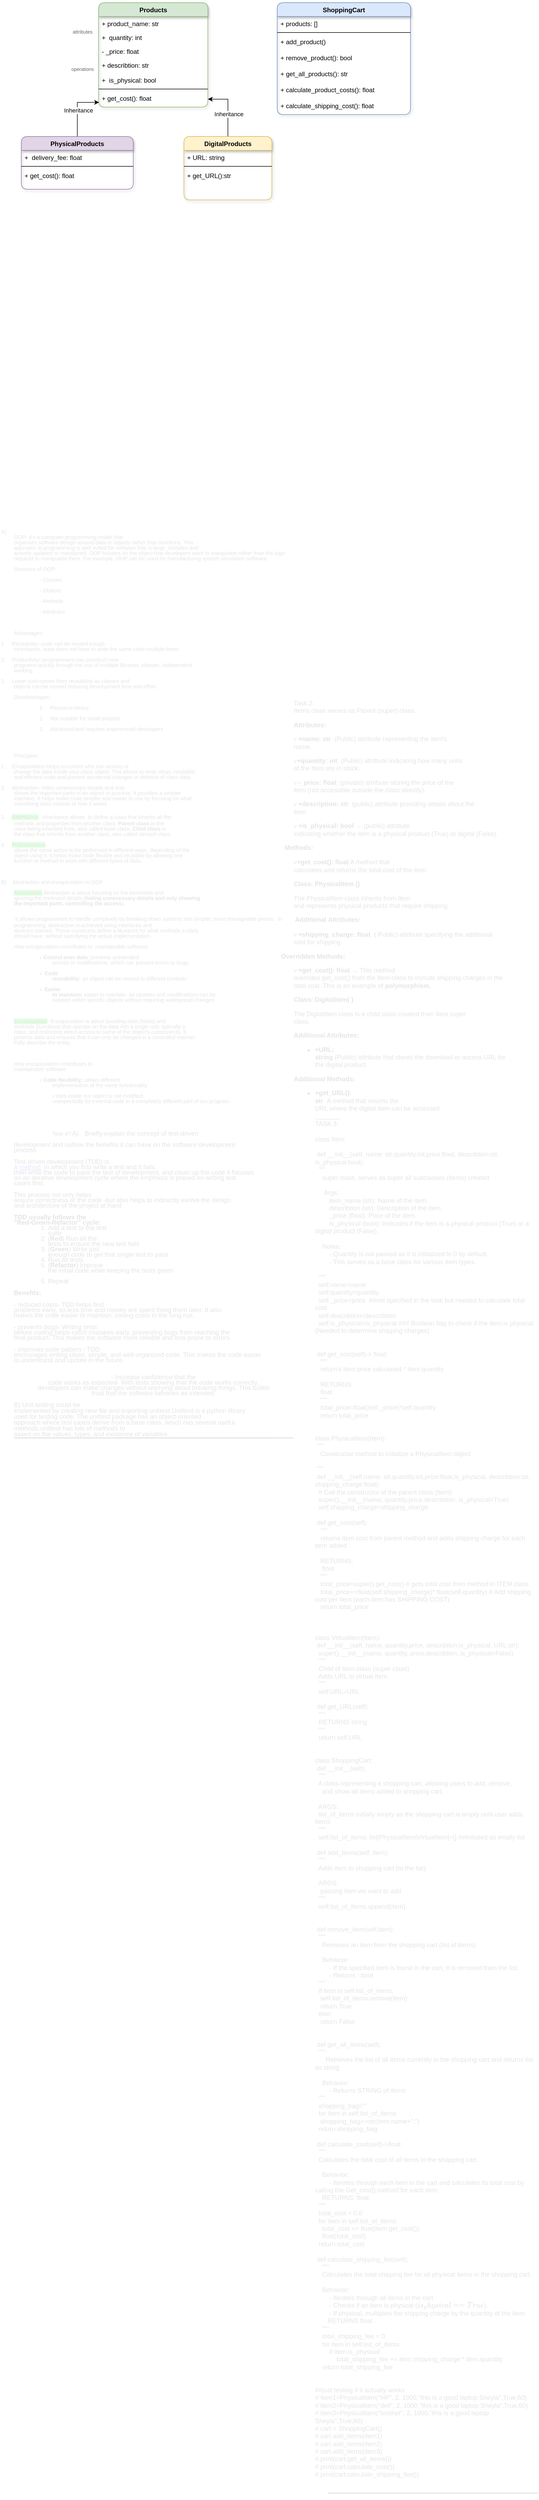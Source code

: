<mxfile version="26.1.0">
  <diagram name="Page-1" id="g5vXmAB2UkSqzC7_Wi9n">
    <mxGraphModel dx="1434" dy="772" grid="1" gridSize="10" guides="1" tooltips="1" connect="1" arrows="1" fold="1" page="1" pageScale="1" pageWidth="850" pageHeight="1100" math="0" shadow="0">
      <root>
        <mxCell id="0" />
        <mxCell id="1" parent="0" />
        <mxCell id="I1259xhRLEgN1ugOB08U-1" value="Products" style="swimlane;fontStyle=1;align=center;verticalAlign=top;childLayout=stackLayout;horizontal=1;startSize=26;horizontalStack=0;resizeParent=1;resizeLast=0;collapsible=1;marginBottom=0;rounded=1;shadow=1;strokeWidth=1;fillColor=#d5e8d4;strokeColor=#82b366;glass=0;" parent="1" vertex="1">
          <mxGeometry x="205" y="60" width="205" height="196" as="geometry">
            <mxRectangle x="230" y="140" width="160" height="26" as="alternateBounds" />
          </mxGeometry>
        </mxCell>
        <mxCell id="I1259xhRLEgN1ugOB08U-3" value="+ product_name: str" style="text;align=left;verticalAlign=top;spacingLeft=4;spacingRight=4;overflow=hidden;rotatable=0;points=[[0,0.5],[1,0.5]];portConstraint=eastwest;rounded=0;shadow=0;html=0;" parent="I1259xhRLEgN1ugOB08U-1" vertex="1">
          <mxGeometry y="26" width="205" height="26" as="geometry" />
        </mxCell>
        <mxCell id="I1259xhRLEgN1ugOB08U-2" value="+  quantity: int" style="text;align=left;verticalAlign=top;spacingLeft=4;spacingRight=4;overflow=hidden;rotatable=0;points=[[0,0.5],[1,0.5]];portConstraint=eastwest;" parent="I1259xhRLEgN1ugOB08U-1" vertex="1">
          <mxGeometry y="52" width="205" height="26" as="geometry" />
        </mxCell>
        <mxCell id="I1259xhRLEgN1ugOB08U-4" value="- _price: float" style="text;align=left;verticalAlign=top;spacingLeft=4;spacingRight=4;overflow=hidden;rotatable=0;points=[[0,0.5],[1,0.5]];portConstraint=eastwest;rounded=0;shadow=0;html=0;" parent="I1259xhRLEgN1ugOB08U-1" vertex="1">
          <mxGeometry y="78" width="205" height="26" as="geometry" />
        </mxCell>
        <mxCell id="I1259xhRLEgN1ugOB08U-6" value="+ describtion: str" style="text;align=left;verticalAlign=top;spacingLeft=4;spacingRight=4;overflow=hidden;rotatable=0;points=[[0,0.5],[1,0.5]];portConstraint=eastwest;" parent="I1259xhRLEgN1ugOB08U-1" vertex="1">
          <mxGeometry y="104" width="205" height="28" as="geometry" />
        </mxCell>
        <mxCell id="-t2RpOjE0i4wilOCwamS-5" value="+  is_physical: bool" style="text;align=left;verticalAlign=top;spacingLeft=4;spacingRight=4;overflow=hidden;rotatable=0;points=[[0,0.5],[1,0.5]];portConstraint=eastwest;" parent="I1259xhRLEgN1ugOB08U-1" vertex="1">
          <mxGeometry y="132" width="205" height="26" as="geometry" />
        </mxCell>
        <mxCell id="I1259xhRLEgN1ugOB08U-5" value="" style="line;html=1;strokeWidth=1;align=left;verticalAlign=middle;spacingTop=-1;spacingLeft=3;spacingRight=3;rotatable=0;labelPosition=right;points=[];portConstraint=eastwest;" parent="I1259xhRLEgN1ugOB08U-1" vertex="1">
          <mxGeometry y="158" width="205" height="8" as="geometry" />
        </mxCell>
        <mxCell id="I1259xhRLEgN1ugOB08U-7" value="+ get_cost(): float" style="text;align=left;verticalAlign=top;spacingLeft=4;spacingRight=4;overflow=hidden;rotatable=0;points=[[0,0.5],[1,0.5]];portConstraint=eastwest;" parent="I1259xhRLEgN1ugOB08U-1" vertex="1">
          <mxGeometry y="166" width="205" height="30" as="geometry" />
        </mxCell>
        <mxCell id="I1259xhRLEgN1ugOB08U-9" style="edgeStyle=orthogonalEdgeStyle;rounded=0;orthogonalLoop=1;jettySize=auto;html=1;entryX=0.004;entryY=0.7;entryDx=0;entryDy=0;entryPerimeter=0;" parent="1" source="I1259xhRLEgN1ugOB08U-11" target="I1259xhRLEgN1ugOB08U-7" edge="1">
          <mxGeometry relative="1" as="geometry" />
        </mxCell>
        <mxCell id="I1259xhRLEgN1ugOB08U-10" value="Inheritance" style="edgeLabel;html=1;align=center;verticalAlign=middle;resizable=0;points=[];" parent="I1259xhRLEgN1ugOB08U-9" vertex="1" connectable="0">
          <mxGeometry x="-0.066" y="-2" relative="1" as="geometry">
            <mxPoint as="offset" />
          </mxGeometry>
        </mxCell>
        <mxCell id="I1259xhRLEgN1ugOB08U-11" value="PhysicalProducts" style="swimlane;fontStyle=1;align=center;verticalAlign=top;childLayout=stackLayout;horizontal=1;startSize=26;horizontalStack=0;resizeParent=1;resizeLast=0;collapsible=1;marginBottom=0;rounded=1;shadow=1;strokeWidth=1;fillColor=#e1d5e7;strokeColor=#9673a6;" parent="1" vertex="1">
          <mxGeometry x="60" y="311" width="210" height="99" as="geometry">
            <mxRectangle x="130" y="380" width="160" height="26" as="alternateBounds" />
          </mxGeometry>
        </mxCell>
        <mxCell id="I1259xhRLEgN1ugOB08U-12" value="+  delivery_fee: float" style="text;align=left;verticalAlign=top;spacingLeft=4;spacingRight=4;overflow=hidden;rotatable=0;points=[[0,0.5],[1,0.5]];portConstraint=eastwest;" parent="I1259xhRLEgN1ugOB08U-11" vertex="1">
          <mxGeometry y="26" width="210" height="26" as="geometry" />
        </mxCell>
        <mxCell id="I1259xhRLEgN1ugOB08U-13" value="" style="line;html=1;strokeWidth=1;align=left;verticalAlign=middle;spacingTop=-1;spacingLeft=3;spacingRight=3;rotatable=0;labelPosition=right;points=[];portConstraint=eastwest;" parent="I1259xhRLEgN1ugOB08U-11" vertex="1">
          <mxGeometry y="52" width="210" height="8" as="geometry" />
        </mxCell>
        <mxCell id="I1259xhRLEgN1ugOB08U-14" value="+ get_cost(): float" style="text;align=left;verticalAlign=top;spacingLeft=4;spacingRight=4;overflow=hidden;rotatable=0;points=[[0,0.5],[1,0.5]];portConstraint=eastwest;" parent="I1259xhRLEgN1ugOB08U-11" vertex="1">
          <mxGeometry y="60" width="210" height="26" as="geometry" />
        </mxCell>
        <mxCell id="I1259xhRLEgN1ugOB08U-15" style="edgeStyle=orthogonalEdgeStyle;rounded=0;orthogonalLoop=1;jettySize=auto;html=1;entryX=1;entryY=0.5;entryDx=0;entryDy=0;" parent="1" source="I1259xhRLEgN1ugOB08U-17" target="I1259xhRLEgN1ugOB08U-7" edge="1">
          <mxGeometry relative="1" as="geometry" />
        </mxCell>
        <mxCell id="I1259xhRLEgN1ugOB08U-16" value="Inheritance" style="edgeLabel;html=1;align=center;verticalAlign=middle;resizable=0;points=[];" parent="I1259xhRLEgN1ugOB08U-15" vertex="1" connectable="0">
          <mxGeometry x="-0.209" y="-1" relative="1" as="geometry">
            <mxPoint as="offset" />
          </mxGeometry>
        </mxCell>
        <mxCell id="I1259xhRLEgN1ugOB08U-17" value="DigitalProducts" style="swimlane;fontStyle=1;align=center;verticalAlign=top;childLayout=stackLayout;horizontal=1;startSize=26;horizontalStack=0;resizeParent=1;resizeLast=0;collapsible=1;marginBottom=0;rounded=1;shadow=1;strokeWidth=1;fillColor=#fff2cc;strokeColor=#d6b656;" parent="1" vertex="1">
          <mxGeometry x="365" y="311" width="165" height="119" as="geometry">
            <mxRectangle x="550" y="140" width="160" height="26" as="alternateBounds" />
          </mxGeometry>
        </mxCell>
        <mxCell id="I1259xhRLEgN1ugOB08U-18" value="+ URL: string" style="text;align=left;verticalAlign=top;spacingLeft=4;spacingRight=4;overflow=hidden;rotatable=0;points=[[0,0.5],[1,0.5]];portConstraint=eastwest;" parent="I1259xhRLEgN1ugOB08U-17" vertex="1">
          <mxGeometry y="26" width="165" height="26" as="geometry" />
        </mxCell>
        <mxCell id="I1259xhRLEgN1ugOB08U-19" value="" style="line;html=1;strokeWidth=1;align=left;verticalAlign=middle;spacingTop=-1;spacingLeft=3;spacingRight=3;rotatable=0;labelPosition=right;points=[];portConstraint=eastwest;" parent="I1259xhRLEgN1ugOB08U-17" vertex="1">
          <mxGeometry y="52" width="165" height="8" as="geometry" />
        </mxCell>
        <mxCell id="I1259xhRLEgN1ugOB08U-20" value="+ get_URL():str" style="text;align=left;verticalAlign=top;spacingLeft=4;spacingRight=4;overflow=hidden;rotatable=0;points=[[0,0.5],[1,0.5]];portConstraint=eastwest;" parent="I1259xhRLEgN1ugOB08U-17" vertex="1">
          <mxGeometry y="60" width="165" height="26" as="geometry" />
        </mxCell>
        <mxCell id="I1259xhRLEgN1ugOB08U-21" value="&lt;font&gt;attributes&lt;/font&gt;" style="text;html=1;align=center;verticalAlign=middle;whiteSpace=wrap;rounded=0;textOpacity=60;fontSize=9;" parent="1" vertex="1">
          <mxGeometry x="145" y="100" width="60" height="30" as="geometry" />
        </mxCell>
        <mxCell id="I1259xhRLEgN1ugOB08U-22" value="&lt;font&gt;operations&lt;/font&gt;" style="text;html=1;align=center;verticalAlign=middle;whiteSpace=wrap;rounded=0;textOpacity=60;fontSize=9;" parent="1" vertex="1">
          <mxGeometry x="145" y="170" width="60" height="30" as="geometry" />
        </mxCell>
        <mxCell id="I1259xhRLEgN1ugOB08U-23" value="ShoppingCart" style="swimlane;fontStyle=1;align=center;verticalAlign=top;childLayout=stackLayout;horizontal=1;startSize=26;horizontalStack=0;resizeParent=1;resizeLast=0;collapsible=1;marginBottom=0;rounded=1;shadow=1;strokeWidth=1;fillColor=#dae8fc;strokeColor=#6c8ebf;glass=0;" parent="1" vertex="1">
          <mxGeometry x="540" y="60" width="250" height="210" as="geometry">
            <mxRectangle x="230" y="140" width="160" height="26" as="alternateBounds" />
          </mxGeometry>
        </mxCell>
        <mxCell id="I1259xhRLEgN1ugOB08U-24" value="+ products: []" style="text;align=left;verticalAlign=top;spacingLeft=4;spacingRight=4;overflow=hidden;rotatable=0;points=[[0,0.5],[1,0.5]];portConstraint=eastwest;" parent="I1259xhRLEgN1ugOB08U-23" vertex="1">
          <mxGeometry y="26" width="250" height="26" as="geometry" />
        </mxCell>
        <mxCell id="I1259xhRLEgN1ugOB08U-28" value="" style="line;html=1;strokeWidth=1;align=left;verticalAlign=middle;spacingTop=-1;spacingLeft=3;spacingRight=3;rotatable=0;labelPosition=right;points=[];portConstraint=eastwest;" parent="I1259xhRLEgN1ugOB08U-23" vertex="1">
          <mxGeometry y="52" width="250" height="8" as="geometry" />
        </mxCell>
        <mxCell id="I1259xhRLEgN1ugOB08U-29" value="+ add_product()" style="text;align=left;verticalAlign=top;spacingLeft=4;spacingRight=4;overflow=hidden;rotatable=0;points=[[0,0.5],[1,0.5]];portConstraint=eastwest;" parent="I1259xhRLEgN1ugOB08U-23" vertex="1">
          <mxGeometry y="60" width="250" height="30" as="geometry" />
        </mxCell>
        <mxCell id="-t2RpOjE0i4wilOCwamS-1" value="+ remove_product(): bool" style="text;align=left;verticalAlign=top;spacingLeft=4;spacingRight=4;overflow=hidden;rotatable=0;points=[[0,0.5],[1,0.5]];portConstraint=eastwest;" parent="I1259xhRLEgN1ugOB08U-23" vertex="1">
          <mxGeometry y="90" width="250" height="30" as="geometry" />
        </mxCell>
        <mxCell id="-t2RpOjE0i4wilOCwamS-2" value="+ get_all_products(): str" style="text;align=left;verticalAlign=top;spacingLeft=4;spacingRight=4;overflow=hidden;rotatable=0;points=[[0,0.5],[1,0.5]];portConstraint=eastwest;" parent="I1259xhRLEgN1ugOB08U-23" vertex="1">
          <mxGeometry y="120" width="250" height="30" as="geometry" />
        </mxCell>
        <mxCell id="-t2RpOjE0i4wilOCwamS-3" value="+ calculate_product_costs(): float" style="text;align=left;verticalAlign=top;spacingLeft=4;spacingRight=4;overflow=hidden;rotatable=0;points=[[0,0.5],[1,0.5]];portConstraint=eastwest;" parent="I1259xhRLEgN1ugOB08U-23" vertex="1">
          <mxGeometry y="150" width="250" height="30" as="geometry" />
        </mxCell>
        <mxCell id="-t2RpOjE0i4wilOCwamS-4" value="+ calculate_shipping_cost(): float" style="text;align=left;verticalAlign=top;spacingLeft=4;spacingRight=4;overflow=hidden;rotatable=0;points=[[0,0.5],[1,0.5]];portConstraint=eastwest;" parent="I1259xhRLEgN1ugOB08U-23" vertex="1">
          <mxGeometry y="180" width="250" height="30" as="geometry" />
        </mxCell>
        <mxCell id="-t2RpOjE0i4wilOCwamS-8" value="&lt;div style=&quot;line-height: 100%;&quot;&gt;&lt;div style=&quot;border-top: none; border-right: none; border-left: none; border-image: initial; border-bottom: 1.5pt solid windowtext; margin-left: 18pt; margin-right: 0cm;&quot;&gt;&lt;p style=&quot;text-indent:-18.0pt;mso-list:l2 level1 lfo3&quot; class=&quot;MsoListParagraphCxSpFirst&quot;&gt;A)&lt;span style=&quot;font-variant-numeric: normal; font-variant-east-asian: normal; font-variant-alternates: normal; font-size-adjust: none; font-kerning: auto; font-optical-sizing: auto; font-feature-settings: normal; font-variation-settings: normal; font-variant-position: normal; font-variant-emoji: normal; font-stretch: normal; font-size: 7pt; line-height: normal; font-family: &amp;quot;Times New Roman&amp;quot;;&quot;&gt;&amp;nbsp; &amp;nbsp;&amp;nbsp;&lt;br&gt;&lt;/span&gt;OOP- it’s a computer programming model that&lt;br&gt;organises software design around data or objects rather than functions. This&lt;br&gt;approach to programming is well suited for software that is large, complex and&lt;br&gt;actively updated or maintained.&amp;nbsp;&lt;span style=&quot;background-color: transparent; color: light-dark(rgb(0, 0, 0), rgb(255, 255, 255));&quot;&gt;OOP focuses on the object that developers&amp;nbsp;&lt;/span&gt;&lt;span style=&quot;background-color: transparent; color: light-dark(rgb(0, 0, 0), rgb(255, 255, 255));&quot;&gt;want to manipulate rather than the logic required to manipulate them. For&amp;nbsp;&lt;/span&gt;&lt;span style=&quot;background-color: transparent; color: light-dark(rgb(0, 0, 0), rgb(255, 255, 255));&quot;&gt;example, OOP can be used for manufacturing system simulation software.&lt;/span&gt;&lt;/p&gt;&lt;p class=&quot;MsoListParagraphCxSpMiddle&quot;&gt;Structure of OOP:&lt;/p&gt;&lt;p style=&quot;margin-left:54.0pt;mso-add-space:&lt;br/&gt;auto;text-indent:-18.0pt;mso-list:l5 level1 lfo4&quot; class=&quot;MsoListParagraphCxSpMiddle&quot;&gt;- Classes&lt;/p&gt;&lt;p style=&quot;margin-left:54.0pt;mso-add-space:&lt;br/&gt;auto;text-indent:-18.0pt;mso-list:l5 level1 lfo4&quot; class=&quot;MsoListParagraphCxSpMiddle&quot;&gt;- Objects&lt;span style=&quot;font-family: &amp;quot;Times New Roman&amp;quot;; font-size: 7pt; text-indent: -18pt; background-color: transparent; color: light-dark(rgb(0, 0, 0), rgb(255, 255, 255));&quot;&gt;&amp;nbsp; &amp;nbsp; &amp;nbsp; &amp;nbsp; &amp;nbsp; &amp;nbsp;&lt;/span&gt;&lt;/p&gt;&lt;p style=&quot;margin-left:54.0pt;mso-add-space:&lt;br/&gt;auto;text-indent:-18.0pt;mso-list:l5 level1 lfo4&quot; class=&quot;MsoListParagraphCxSpMiddle&quot;&gt;- Methods&lt;span style=&quot;font-family: &amp;quot;Times New Roman&amp;quot;; font-size: 7pt; background-color: transparent; color: light-dark(rgb(0, 0, 0), rgb(255, 255, 255));&quot;&gt;&amp;nbsp; &amp;nbsp; &amp;nbsp; &amp;nbsp; &amp;nbsp;&amp;nbsp;&lt;/span&gt;&lt;/p&gt;&lt;p style=&quot;margin-left:54.0pt;mso-add-space:&lt;br/&gt;auto;text-indent:-18.0pt;mso-list:l5 level1 lfo4&quot; class=&quot;MsoListParagraphCxSpMiddle&quot;&gt;&lt;span style=&quot;background-color: transparent; color: light-dark(rgb(0, 0, 0), rgb(255, 255, 255));&quot;&gt;- Attributes&lt;/span&gt;&lt;/p&gt;&lt;br&gt;&lt;p class=&quot;MsoNormal&quot;&gt;Advantages:&lt;/p&gt;&lt;p style=&quot;text-indent:-18.0pt;mso-list:l4 level1 lfo1&quot; class=&quot;MsoListParagraphCxSpFirst&quot;&gt;1.&lt;span style=&quot;font-variant-numeric: normal; font-variant-east-asian: normal; font-variant-alternates: normal; font-size-adjust: none; font-kerning: auto; font-optical-sizing: auto; font-feature-settings: normal; font-variation-settings: normal; font-variant-position: normal; font-variant-emoji: normal; font-stretch: normal; font-size: 7pt; line-height: normal; font-family: &amp;quot;Times New Roman&amp;quot;;&quot;&gt;&amp;nbsp;&amp;nbsp;&amp;nbsp;&amp;nbsp;&amp;nbsp;&lt;/span&gt;Reusability- code can be reused trough&lt;br&gt;inheritance, team does not have to write the same code multiple times.&lt;/p&gt;&lt;p style=&quot;text-indent:-18.0pt;mso-list:l4 level1 lfo1&quot; class=&quot;MsoListParagraphCxSpMiddle&quot;&gt;2.&lt;span style=&quot;font-variant-numeric: normal; font-variant-east-asian: normal; font-variant-alternates: normal; font-size-adjust: none; font-kerning: auto; font-optical-sizing: auto; font-feature-settings: normal; font-variation-settings: normal; font-variant-position: normal; font-variant-emoji: normal; font-stretch: normal; font-size: 7pt; line-height: normal; font-family: &amp;quot;Times New Roman&amp;quot;;&quot;&gt;&amp;nbsp;&amp;nbsp;&amp;nbsp;&amp;nbsp;&amp;nbsp;&lt;/span&gt;Productivity- programmers can construct new&lt;br&gt;programs quickly through the use of multiple libraries, classes. Independent&lt;br&gt;working.&lt;/p&gt;&lt;p style=&quot;text-indent:-18.0pt;mso-list:l4 level1 lfo1&quot; class=&quot;MsoListParagraphCxSpMiddle&quot;&gt;3.&lt;span style=&quot;font-variant-numeric: normal; font-variant-east-asian: normal; font-variant-alternates: normal; font-size-adjust: none; font-kerning: auto; font-optical-sizing: auto; font-feature-settings: normal; font-variation-settings: normal; font-variant-position: normal; font-variant-emoji: normal; font-stretch: normal; font-size: 7pt; line-height: normal; font-family: &amp;quot;Times New Roman&amp;quot;;&quot;&gt;&amp;nbsp; &amp;nbsp; &amp;nbsp;L&lt;/span&gt;ower cost-comes from reusability as classes and&lt;br&gt;objects can be reused reducing development time and effort.&lt;/p&gt;&lt;p style=&quot;text-align:justify&quot; class=&quot;MsoNormal&quot;&gt;Disadvantages:&lt;/p&gt;&lt;p style=&quot;margin-left:54.0pt;mso-add-space:&lt;br/&gt;auto;text-align:justify;text-indent:-18.0pt;mso-list:l0 level1 lfo6&quot; class=&quot;MsoListParagraphCxSpFirst&quot;&gt;1.&lt;span style=&quot;font-variant-numeric: normal; font-variant-east-asian: normal; font-variant-alternates: normal; font-size-adjust: none; font-kerning: auto; font-optical-sizing: auto; font-feature-settings: normal; font-variation-settings: normal; font-variant-position: normal; font-variant-emoji: normal; font-stretch: normal; font-size: 7pt; line-height: normal; font-family: &amp;quot;Times New Roman&amp;quot;;&quot;&gt;&amp;nbsp;&amp;nbsp;&amp;nbsp;&amp;nbsp;&amp;nbsp;&lt;/span&gt;Resource heavy&lt;/p&gt;&lt;p style=&quot;margin-left:54.0pt;mso-add-space:&lt;br/&gt;auto;text-align:justify;text-indent:-18.0pt;mso-list:l0 level1 lfo6&quot; class=&quot;MsoListParagraphCxSpMiddle&quot;&gt;2.&lt;span style=&quot;font-variant-numeric: normal; font-variant-east-asian: normal; font-variant-alternates: normal; font-size-adjust: none; font-kerning: auto; font-optical-sizing: auto; font-feature-settings: normal; font-variation-settings: normal; font-variant-position: normal; font-variant-emoji: normal; font-stretch: normal; font-size: 7pt; line-height: normal; font-family: &amp;quot;Times New Roman&amp;quot;;&quot;&gt;&amp;nbsp;&amp;nbsp;&amp;nbsp;&amp;nbsp;&amp;nbsp;&lt;/span&gt;Not suitable for small projects&lt;/p&gt;&lt;p style=&quot;margin-left:54.0pt;mso-add-space:auto;&lt;br/&gt;text-align:justify;text-indent:-18.0pt;mso-list:l0 level1 lfo6&quot; class=&quot;MsoListParagraphCxSpLast&quot;&gt;3.&lt;span style=&quot;font-variant-numeric: normal; font-variant-east-asian: normal; font-variant-alternates: normal; font-size-adjust: none; font-kerning: auto; font-optical-sizing: auto; font-feature-settings: normal; font-variation-settings: normal; font-variant-position: normal; font-variant-emoji: normal; font-stretch: normal; font-size: 7pt; line-height: normal; font-family: &amp;quot;Times New Roman&amp;quot;;&quot;&gt;&amp;nbsp;&amp;nbsp;&amp;nbsp;&amp;nbsp;&amp;nbsp;&lt;/span&gt;Advanced and requires experienced developers&lt;/p&gt;&lt;br&gt;&lt;br&gt;&lt;p class=&quot;MsoNormal&quot;&gt;Principles:&lt;/p&gt;&lt;p style=&quot;text-indent:-18.0pt;mso-list:l1 level1 lfo2&quot; class=&quot;MsoListParagraphCxSpFirst&quot;&gt;1.&lt;span style=&quot;font-variant-numeric: normal; font-variant-east-asian: normal; font-variant-alternates: normal; font-size-adjust: none; font-kerning: auto; font-optical-sizing: auto; font-feature-settings: normal; font-variation-settings: normal; font-variant-position: normal; font-variant-emoji: normal; font-stretch: normal; font-size: 7pt; line-height: normal; font-family: &amp;quot;Times New Roman&amp;quot;;&quot;&gt;&amp;nbsp;&amp;nbsp;&amp;nbsp;&amp;nbsp;&amp;nbsp;&lt;/span&gt;Encapsulation-helps to control who can access or&lt;br&gt;change the data inside your class object. This allows to write clean, readable,&lt;br&gt;and efficient code and prevent accidental changes or deletion of class data.&lt;/p&gt;&lt;p style=&quot;text-indent:-18.0pt;mso-list:l1 level1 lfo2&quot; class=&quot;MsoListParagraphCxSpMiddle&quot;&gt;2.&lt;span style=&quot;font-variant-numeric: normal; font-variant-east-asian: normal; font-variant-alternates: normal; font-size-adjust: none; font-kerning: auto; font-optical-sizing: auto; font-feature-settings: normal; font-variation-settings: normal; font-variant-position: normal; font-variant-emoji: normal; font-stretch: normal; font-size: 7pt; line-height: normal; font-family: &amp;quot;Times New Roman&amp;quot;;&quot;&gt;&amp;nbsp;&amp;nbsp;&amp;nbsp;&amp;nbsp;&amp;nbsp;&lt;/span&gt;Abstraction- hides unnecessary details and only&lt;br&gt;shows the important parts of an object or process. It provides a simpler&lt;br&gt;interface. It helps make code simpler and easier to use by focusing on what&lt;br&gt;something does instead of how it works.&lt;/p&gt;&lt;p style=&quot;text-indent:-18.0pt;mso-list:l1 level1 lfo2&quot; class=&quot;MsoListParagraphCxSpMiddle&quot;&gt;3.&lt;span style=&quot;font-variant-numeric: normal; font-variant-east-asian: normal; font-variant-alternates: normal; font-size-adjust: none; font-kerning: auto; font-optical-sizing: auto; font-feature-settings: normal; font-variation-settings: normal; font-variant-position: normal; font-variant-emoji: normal; font-stretch: normal; font-size: 7pt; line-height: normal; font-family: &amp;quot;Times New Roman&amp;quot;;&quot;&gt;&amp;nbsp;&amp;nbsp;&amp;nbsp;&amp;nbsp;&amp;nbsp;&lt;/span&gt;&lt;span style=&quot;background: lime;&quot;&gt;Inheritance&lt;/span&gt;-&lt;span style=&quot;font-size: 11.5pt; line-height: 107%; font-family: Verdana, sans-serif; background: white;&quot;&gt; &lt;/span&gt;Inheritance allows&amp;nbsp; to define a class that inherits all the&lt;br&gt;methods and properties from another class. &lt;b&gt;Parent class&lt;/b&gt;&amp;nbsp;is the&lt;br&gt;class being inherited from, also called base class. &lt;b&gt;Child class&lt;/b&gt;&amp;nbsp;is&lt;br&gt;the class that inherits from another class, also called derived class.&lt;/p&gt;&lt;p style=&quot;text-indent:-18.0pt;mso-list:l1 level1 lfo2&quot; class=&quot;MsoListParagraphCxSpLast&quot;&gt;4.&lt;span style=&quot;font-variant-numeric: normal; font-variant-east-asian: normal; font-variant-alternates: normal; font-size-adjust: none; font-kerning: auto; font-optical-sizing: auto; font-feature-settings: normal; font-variation-settings: normal; font-variant-position: normal; font-variant-emoji: normal; font-stretch: normal; font-size: 7pt; line-height: normal; font-family: &amp;quot;Times New Roman&amp;quot;;&quot;&gt;&amp;nbsp;&amp;nbsp;&amp;nbsp;&amp;nbsp;&amp;nbsp;&lt;/span&gt;&lt;span style=&quot;background: lime;&quot;&gt;Polymorphism&lt;/span&gt;-&lt;br&gt;allows the same action to be performed in different ways, depending of the&lt;br&gt;object using it. It helps make code flexible and reusable by allowing one&lt;br&gt;function or method to work with different types of data. &lt;/p&gt;&lt;p style=&quot;margin-left:54.0pt;mso-add-space:&lt;br/&gt;auto;text-indent:-18.0pt;mso-list:l5 level1 lfo4&quot; class=&quot;MsoListParagraphCxSpFirst&quot;&gt;&lt;span style=&quot;font-variant-numeric: normal; font-variant-east-asian: normal; font-variant-alternates: normal; font-size-adjust: none; font-kerning: auto; font-optical-sizing: auto; font-feature-settings: normal; font-variation-settings: normal; font-variant-position: normal; font-variant-emoji: normal; font-stretch: normal; font-size: 7pt; line-height: normal; font-family: &amp;quot;Times New Roman&amp;quot;;&quot;&gt;&amp;nbsp; &amp;nbsp;&lt;/span&gt;&lt;/p&gt;&lt;p style=&quot;text-indent:-18.0pt;mso-list:l2 level1 lfo3&quot; class=&quot;MsoListParagraphCxSpMiddle&quot;&gt;B)&lt;span style=&quot;font-variant-numeric: normal; font-variant-east-asian: normal; font-variant-alternates: normal; font-size-adjust: none; font-kerning: auto; font-optical-sizing: auto; font-feature-settings: normal; font-variation-settings: normal; font-variant-position: normal; font-variant-emoji: normal; font-stretch: normal; font-size: 7pt; line-height: normal; font-family: &amp;quot;Times New Roman&amp;quot;;&quot;&gt;&amp;nbsp;&amp;nbsp;&amp;nbsp;&amp;nbsp;&amp;nbsp;&lt;/span&gt;Abstraction and encapsulation in OOP&lt;/p&gt;&lt;p class=&quot;MsoListParagraphCxSpMiddle&quot;&gt;&lt;span style=&quot;background: lime;&quot;&gt;Abstraction-&lt;/span&gt; Abstraction is about focusing on the essentials and&lt;br&gt;ignoring the irrelevant details (&lt;b&gt;hiding unnecessary details and only showing&lt;br&gt;the important parts, controlling the access&lt;/b&gt;).&lt;/p&gt;&lt;p class=&quot;MsoListParagraphCxSpMiddle&quot;&gt;&amp;nbsp;It allows programmers to handle complexity by breaking down systems into simpler, more manageable pieces.&lt;span style=&quot;font-size: 15pt; line-height: 107%; color: rgb(36, 36, 36); letter-spacing: -0.05pt;&quot;&gt; &lt;/span&gt;In programming, abstraction is achieved using interfaces and&lt;br&gt;abstract classes. These constructs define a blueprint for what methods a class&lt;br&gt;should have, without specifying the actual implementation.&lt;/p&gt;&lt;p class=&quot;MsoListParagraphCxSpMiddle&quot;&gt;&lt;span style=&quot;background-color: transparent; color: light-dark(rgb(0, 0, 0), rgb(255, 255, 255));&quot;&gt;How encapsulation contributes to&amp;nbsp;&lt;/span&gt;&lt;span style=&quot;background-color: transparent; color: light-dark(rgb(0, 0, 0), rgb(255, 255, 255));&quot;&gt;&amp;nbsp;maintainable software:&lt;/span&gt;&lt;/p&gt;&lt;p style=&quot;margin-left:54.0pt;mso-add-space:&lt;br/&gt;auto;text-indent:-18.0pt;mso-list:l3 level1 lfo5&quot; class=&quot;MsoListParagraphCxSpMiddle&quot;&gt;&lt;span style=&quot;font-family:Wingdings;mso-fareast-font-family:Wingdings;mso-bidi-font-family:&lt;br/&gt;Wingdings&quot;&gt;v&lt;span style=&quot;font-variant-numeric: normal; font-variant-east-asian: normal; font-variant-alternates: normal; font-size-adjust: none; font-kerning: auto; font-optical-sizing: auto; font-feature-settings: normal; font-variation-settings: normal; font-variant-position: normal; font-variant-emoji: normal; font-stretch: normal; font-size: 7pt; line-height: normal; font-family: &amp;quot;Times New Roman&amp;quot;;&quot;&gt;&amp;nbsp;&lt;/span&gt;&lt;/span&gt;&lt;b&gt;Control over data&lt;/b&gt;: prevents unintended&lt;br&gt;access or modifications, which can prevent errors or bugs&lt;/p&gt;&lt;p style=&quot;margin-left:54.0pt;mso-add-space:&lt;br/&gt;auto;text-indent:-18.0pt;mso-list:l3 level1 lfo5&quot; class=&quot;MsoListParagraphCxSpMiddle&quot;&gt;&lt;span style=&quot;font-family:Wingdings;mso-fareast-font-family:Wingdings;mso-bidi-font-family:&lt;br/&gt;Wingdings;mso-bidi-font-weight:bold&quot;&gt;v&lt;span style=&quot;font-variant-numeric: normal; font-variant-east-asian: normal; font-variant-alternates: normal; font-size-adjust: none; font-kerning: auto; font-optical-sizing: auto; font-feature-settings: normal; font-variation-settings: normal; font-variant-position: normal; font-variant-emoji: normal; font-stretch: normal; font-size: 7pt; line-height: normal; font-family: &amp;quot;Times New Roman&amp;quot;;&quot;&gt;&amp;nbsp; &lt;/span&gt;&lt;/span&gt;&lt;b&gt;Code&lt;br&gt;reusability: &lt;/b&gt;an object can be reused&lt;b&gt; &lt;/b&gt;in different contexts&lt;/p&gt;&lt;p style=&quot;margin-left:54.0pt;mso-add-space:&lt;br/&gt;auto;text-indent:-18.0pt;mso-list:l3 level1 lfo5&quot; class=&quot;MsoListParagraphCxSpMiddle&quot;&gt;&lt;span style=&quot;font-family:Wingdings;mso-fareast-font-family:Wingdings;mso-bidi-font-family:&lt;br/&gt;Wingdings;mso-bidi-font-weight:bold&quot;&gt;v&lt;span style=&quot;font-variant-numeric: normal; font-variant-east-asian: normal; font-variant-alternates: normal; font-size-adjust: none; font-kerning: auto; font-optical-sizing: auto; font-feature-settings: normal; font-variation-settings: normal; font-variant-position: normal; font-variant-emoji: normal; font-stretch: normal; font-size: 7pt; line-height: normal; font-family: &amp;quot;Times New Roman&amp;quot;;&quot;&gt;&amp;nbsp; &lt;/span&gt;&lt;/span&gt;&lt;b&gt;Easier&lt;br&gt;to maintain: &lt;/b&gt;easier to maintain, as updates and modifications can be&lt;br&gt;isolated within specific objects without requiring widespread changes&lt;/p&gt;&lt;br&gt;&lt;p class=&quot;MsoListParagraphCxSpMiddle&quot;&gt;&lt;span style=&quot;background: lime;&quot;&gt;Encapsulation&lt;/span&gt;- Encapsulation is about bundling data (fields) and&lt;br&gt;methods (functions) that operate on the data into a single unit, typically a&lt;br&gt;class, and restricting direct access to some of the object’s components. It&lt;br&gt;protects data and ensures that it can only be changed in a controlled manner.&lt;br&gt;Fully describe the entity.&lt;/p&gt;&lt;p class=&quot;MsoListParagraphCxSpMiddle&quot;&gt;&lt;br&gt;&lt;/p&gt;&lt;p class=&quot;MsoListParagraphCxSpMiddle&quot;&gt;How encapsulation contributes to&lt;br&gt;maintainable software:&lt;/p&gt;&lt;p style=&quot;margin-left:54.0pt;mso-add-space:&lt;br/&gt;auto;text-indent:-18.0pt;mso-list:l3 level1 lfo5&quot; class=&quot;MsoListParagraphCxSpMiddle&quot;&gt;&lt;span style=&quot;font-family:Wingdings;mso-fareast-font-family:Wingdings;mso-bidi-font-family:&lt;br/&gt;Wingdings&quot;&gt;v&lt;span style=&quot;font-variant-numeric: normal; font-variant-east-asian: normal; font-variant-alternates: normal; font-size-adjust: none; font-kerning: auto; font-optical-sizing: auto; font-feature-settings: normal; font-variation-settings: normal; font-variant-position: normal; font-variant-emoji: normal; font-stretch: normal; font-size: 7pt; line-height: normal; font-family: &amp;quot;Times New Roman&amp;quot;;&quot;&gt;&amp;nbsp;&lt;/span&gt;&lt;/span&gt;&lt;b&gt;Code flexibility:&lt;/b&gt; allows different&lt;br&gt;implementation of the same functionality&lt;/p&gt;&lt;p style=&quot;margin-left:54.0pt;mso-add-space:auto;&lt;br/&gt;text-indent:-18.0pt;mso-list:l3 level1 lfo5&quot; class=&quot;MsoListParagraphCxSpLast&quot;&gt;&lt;span style=&quot;font-family:Wingdings;mso-fareast-font-family:Wingdings;mso-bidi-font-family:&lt;br/&gt;Wingdings&quot;&gt;v&lt;span style=&quot;font-variant-numeric: normal; font-variant-east-asian: normal; font-variant-alternates: normal; font-size-adjust: none; font-kerning: auto; font-optical-sizing: auto; font-feature-settings: normal; font-variation-settings: normal; font-variant-position: normal; font-variant-emoji: normal; font-stretch: normal; font-size: 7pt; line-height: normal; font-family: &amp;quot;Times New Roman&amp;quot;;&quot;&gt;&amp;nbsp;&lt;/span&gt;&lt;/span&gt;data inside our object is not modified&lt;br&gt;unexpectedly by external code in a completely different part of our program&lt;br&gt;&lt;/p&gt;&lt;p style=&quot;margin-left:54.0pt;mso-add-space:auto;&lt;br/&gt;text-indent:-18.0pt;mso-list:l3 level1 lfo5&quot; class=&quot;MsoListParagraphCxSpLast&quot;&gt;&lt;br&gt;&lt;/p&gt;&lt;p style=&quot;margin-left:54.0pt;mso-add-space:auto;&lt;br/&gt;text-indent:-18.0pt;mso-list:l3 level1 lfo5&quot; class=&quot;MsoListParagraphCxSpLast&quot;&gt;&lt;br&gt;&lt;/p&gt;&lt;p style=&quot;margin-left:54.0pt;mso-add-space:auto;&lt;br/&gt;text-indent:-18.0pt;mso-list:l3 level1 lfo5&quot; class=&quot;MsoListParagraphCxSpLast&quot;&gt;Task 4?:&lt;span style=&quot;font-size: 12px; background-color: transparent; color: light-dark(rgb(0, 0, 0), rgb(255, 255, 255));&quot;&gt;A)&lt;/span&gt;&lt;span style=&quot;background-color: transparent; color: light-dark(rgb(0, 0, 0), rgb(255, 255, 255)); font-variant-numeric: normal; font-variant-east-asian: normal; font-variant-alternates: normal; font-size-adjust: none; font-kerning: auto; font-optical-sizing: auto; font-feature-settings: normal; font-variation-settings: normal; font-variant-position: normal; font-variant-emoji: normal; font-stretch: normal; font-size: 7pt; line-height: normal; font-family: &amp;quot;Times New Roman&amp;quot;;&quot;&gt;&amp;nbsp;&amp;nbsp;&amp;nbsp;&amp;nbsp;&amp;nbsp;&lt;/span&gt;&lt;span style=&quot;font-size: 12px; background-color: transparent; color: light-dark(rgb(0, 0, 0), rgb(255, 255, 255));&quot;&gt;Briefly explain the concept of test-driven&lt;/span&gt;&lt;/p&gt;&lt;div style=&quot;font-size: 12px;&quot;&gt;&lt;span style=&quot;background-color: transparent; color: light-dark(rgb(0, 0, 0), rgb(255, 255, 255));&quot;&gt;development and outline the benefits it can have on the software development&lt;/span&gt;&lt;/div&gt;&lt;div style=&quot;font-size: 12px;&quot;&gt;&lt;span style=&quot;background-color: transparent; color: light-dark(rgb(0, 0, 0), rgb(255, 255, 255));&quot;&gt;process&lt;/span&gt;&lt;/div&gt;&lt;p style=&quot;font-size: 12px; text-align: center;&quot;&gt;&lt;/p&gt;&lt;p style=&quot;font-size: 12px; text-align: center; border: none;&quot; class=&quot;MsoNormal&quot;&gt;&lt;/p&gt;&lt;div style=&quot;font-size: 12px;&quot;&gt;&lt;span style=&quot;background-color: transparent; color: light-dark(rgb(0, 0, 0), rgb(255, 255, 255));&quot;&gt;Test-driven development (TDD) is&lt;/span&gt;&lt;/div&gt;&lt;div style=&quot;font-size: 12px;&quot;&gt;&lt;span style=&quot;background-color: transparent; color: light-dark(rgb(0, 0, 0), rgb(255, 255, 255));&quot;&gt;a&amp;nbsp;&lt;/span&gt;&lt;a style=&quot;background-color: transparent;&quot; target=&quot;_blank&quot; href=&quot;https://www.geeksforgeeks.org/how-to-approach-a-coding-problem/&quot;&gt;method&amp;nbsp;&lt;/a&gt;&lt;span style=&quot;background-color: transparent; color: light-dark(rgb(0, 0, 0), rgb(255, 255, 255));&quot;&gt;&amp;nbsp;in which you first write a test and it fails,&lt;/span&gt;&lt;/div&gt;&lt;div style=&quot;font-size: 12px;&quot;&gt;&lt;span style=&quot;background-color: transparent; color: light-dark(rgb(0, 0, 0), rgb(255, 255, 255));&quot;&gt;then write the code to pass the test of development, and clean up the code it focuses&lt;/span&gt;&lt;/div&gt;&lt;div style=&quot;font-size: 12px;&quot;&gt;&lt;span style=&quot;background-color: transparent; color: light-dark(rgb(0, 0, 0), rgb(255, 255, 255));&quot;&gt;on an iterative development cycle where the emphasis is placed on writing test&lt;/span&gt;&lt;/div&gt;&lt;div style=&quot;font-size: 12px;&quot;&gt;&lt;span style=&quot;background-color: transparent; color: light-dark(rgb(0, 0, 0), rgb(255, 255, 255));&quot;&gt;cases first.&lt;/span&gt;&lt;/div&gt;&lt;p style=&quot;font-size: 12px; text-align: center;&quot;&gt;&lt;/p&gt;&lt;p style=&quot;font-size: 12px; text-align: center; border: none;&quot; class=&quot;MsoNormal&quot;&gt;&lt;/p&gt;&lt;div style=&quot;font-size: 12px;&quot;&gt;&lt;span style=&quot;background-color: transparent; color: light-dark(rgb(0, 0, 0), rgb(255, 255, 255));&quot;&gt;This process not only helps&lt;/span&gt;&lt;/div&gt;&lt;div style=&quot;font-size: 12px;&quot;&gt;&lt;span style=&quot;background-color: transparent; color: light-dark(rgb(0, 0, 0), rgb(255, 255, 255));&quot;&gt;ensure correctness of the code -but also helps to indirectly evolve the design&lt;/span&gt;&lt;/div&gt;&lt;div style=&quot;font-size: 12px;&quot;&gt;&lt;span style=&quot;background-color: transparent; color: light-dark(rgb(0, 0, 0), rgb(255, 255, 255));&quot;&gt;and architecture of the project at hand.&lt;/span&gt;&lt;/div&gt;&lt;p style=&quot;font-size: 12px; text-align: center;&quot;&gt;&lt;/p&gt;&lt;p style=&quot;font-size: 12px; text-align: center; border: none;&quot; class=&quot;MsoNormal&quot;&gt;&lt;/p&gt;&lt;div style=&quot;font-size: 12px;&quot;&gt;&lt;b style=&quot;background-color: transparent; color: light-dark(rgb(0, 0, 0), rgb(255, 255, 255));&quot;&gt;TDD usually follows the&lt;/b&gt;&lt;/div&gt;&lt;b style=&quot;font-size: 12px; text-align: center;&quot;&gt;&lt;div style=&quot;text-align: left;&quot;&gt;&lt;b style=&quot;background-color: transparent; color: light-dark(rgb(0, 0, 0), rgb(255, 255, 255));&quot;&gt;&quot;Red-Green-Refactor&quot; cycle:&lt;/b&gt;&lt;/div&gt;&lt;/b&gt;&lt;ol style=&quot;font-size: 12px; text-align: center; margin-top: 0cm;&quot; type=&quot;1&quot; start=&quot;1&quot;&gt;&lt;li style=&quot;margin-left: 18pt; border: none;&quot; class=&quot;MsoNormal&quot;&gt;&lt;div style=&quot;text-align: left;&quot;&gt;&lt;span style=&quot;background-color: transparent; color: light-dark(rgb(0, 0, 0), rgb(255, 255, 255));&quot;&gt;Add a test to the test&lt;/span&gt;&lt;/div&gt;&lt;div style=&quot;text-align: left;&quot;&gt;&lt;span style=&quot;background-color: transparent; color: light-dark(rgb(0, 0, 0), rgb(255, 255, 255));&quot;&gt;suite&lt;/span&gt;&lt;/div&gt;&lt;/li&gt;&lt;li style=&quot;margin-left: 18pt; border: none;&quot; class=&quot;MsoNormal&quot;&gt;&lt;div style=&quot;text-align: left;&quot;&gt;&lt;span style=&quot;background-color: transparent; color: light-dark(rgb(0, 0, 0), rgb(255, 255, 255));&quot;&gt;(&lt;/span&gt;&lt;b style=&quot;background-color: transparent; color: light-dark(rgb(0, 0, 0), rgb(255, 255, 255));&quot;&gt;Red&lt;/b&gt;&lt;span style=&quot;background-color: transparent; color: light-dark(rgb(0, 0, 0), rgb(255, 255, 255));&quot;&gt;) Run all the&lt;/span&gt;&lt;/div&gt;&lt;div style=&quot;text-align: left;&quot;&gt;&lt;span style=&quot;background-color: transparent; color: light-dark(rgb(0, 0, 0), rgb(255, 255, 255));&quot;&gt;tests to ensure the new test fails&lt;/span&gt;&lt;/div&gt;&lt;/li&gt;&lt;li style=&quot;margin-left: 18pt; border: none;&quot; class=&quot;MsoNormal&quot;&gt;&lt;div style=&quot;text-align: left;&quot;&gt;&lt;span style=&quot;background-color: transparent; color: light-dark(rgb(0, 0, 0), rgb(255, 255, 255));&quot;&gt;(&lt;/span&gt;&lt;b style=&quot;background-color: transparent; color: light-dark(rgb(0, 0, 0), rgb(255, 255, 255));&quot;&gt;Green&lt;/b&gt;&lt;span style=&quot;background-color: transparent; color: light-dark(rgb(0, 0, 0), rgb(255, 255, 255));&quot;&gt;) Write just&lt;/span&gt;&lt;/div&gt;&lt;div style=&quot;text-align: left;&quot;&gt;&lt;span style=&quot;background-color: transparent; color: light-dark(rgb(0, 0, 0), rgb(255, 255, 255));&quot;&gt;enough code to get that single test to pass&lt;/span&gt;&lt;/div&gt;&lt;/li&gt;&lt;li style=&quot;text-align: left; margin-left: 18pt; border: none;&quot; class=&quot;MsoNormal&quot;&gt;Run all tests&lt;/li&gt;&lt;li style=&quot;margin-left: 18pt; border: none;&quot; class=&quot;MsoNormal&quot;&gt;&lt;div style=&quot;text-align: left;&quot;&gt;&lt;span style=&quot;background-color: transparent; color: light-dark(rgb(0, 0, 0), rgb(255, 255, 255));&quot;&gt;(&lt;/span&gt;&lt;b style=&quot;background-color: transparent; color: light-dark(rgb(0, 0, 0), rgb(255, 255, 255));&quot;&gt;Refactor&lt;/b&gt;&lt;span style=&quot;background-color: transparent; color: light-dark(rgb(0, 0, 0), rgb(255, 255, 255));&quot;&gt;) Improve&lt;/span&gt;&lt;/div&gt;&lt;div style=&quot;text-align: left;&quot;&gt;&lt;span style=&quot;background-color: transparent; color: light-dark(rgb(0, 0, 0), rgb(255, 255, 255));&quot;&gt;the initial code while keeping the tests green&lt;/span&gt;&lt;/div&gt;&lt;/li&gt;&lt;div style=&quot;text-align: left;&quot;&gt;&lt;br&gt;&lt;/div&gt;&lt;li style=&quot;text-align: left; margin-left: 18pt; border: none;&quot; class=&quot;MsoNormal&quot;&gt;Repeat&lt;/li&gt;&lt;/ol&gt;&lt;p style=&quot;font-size: 12px; border: none;&quot; class=&quot;MsoNormal&quot;&gt;&lt;b&gt;Benefits:&lt;/b&gt;&lt;/p&gt;&lt;p style=&quot;font-size: 12px; text-align: center; border: none;&quot; class=&quot;MsoNormal&quot;&gt;&lt;/p&gt;&lt;div style=&quot;font-size: 12px;&quot;&gt;&lt;span style=&quot;background-color: transparent; color: light-dark(rgb(0, 0, 0), rgb(255, 255, 255));&quot;&gt;- reduced costs- TDD helps find&lt;/span&gt;&lt;/div&gt;&lt;div style=&quot;font-size: 12px;&quot;&gt;&lt;span style=&quot;background-color: transparent; color: light-dark(rgb(0, 0, 0), rgb(255, 255, 255));&quot;&gt;problems early, so less time and money are spent fixing them later. It also&lt;/span&gt;&lt;/div&gt;&lt;div style=&quot;font-size: 12px;&quot;&gt;&lt;span style=&quot;background-color: transparent; color: light-dark(rgb(0, 0, 0), rgb(255, 255, 255));&quot;&gt;makes the code easier to maintain, saving costs in the long run.&lt;/span&gt;&lt;/div&gt;&lt;p style=&quot;font-size: 12px; text-align: center; border: none;&quot; class=&quot;MsoNormal&quot;&gt;&lt;/p&gt;&lt;div style=&quot;font-size: 12px;&quot;&gt;&lt;span style=&quot;background-color: transparent; color: light-dark(rgb(0, 0, 0), rgb(255, 255, 255));&quot;&gt;- prevents bugs- Writing tests&lt;/span&gt;&lt;/div&gt;&lt;div style=&quot;font-size: 12px;&quot;&gt;&lt;span style=&quot;background-color: transparent; color: light-dark(rgb(0, 0, 0), rgb(255, 255, 255));&quot;&gt;before coding helps catch mistakes early, preventing bugs from reaching the&lt;/span&gt;&lt;/div&gt;&lt;div style=&quot;font-size: 12px;&quot;&gt;&lt;span style=&quot;background-color: transparent; color: light-dark(rgb(0, 0, 0), rgb(255, 255, 255));&quot;&gt;final product. This makes the software more reliable and less prone to errors.&lt;/span&gt;&lt;/div&gt;&lt;p style=&quot;font-size: 12px; text-align: center; border: none;&quot; class=&quot;MsoNormal&quot;&gt;&lt;/p&gt;&lt;div style=&quot;font-size: 12px;&quot;&gt;&lt;span style=&quot;background-color: transparent; color: light-dark(rgb(0, 0, 0), rgb(255, 255, 255));&quot;&gt;- improves code pattern - TDD&lt;/span&gt;&lt;/div&gt;&lt;div style=&quot;font-size: 12px;&quot;&gt;&lt;span style=&quot;background-color: transparent; color: light-dark(rgb(0, 0, 0), rgb(255, 255, 255));&quot;&gt;encourages writing clean, simple, and well-organized code. This makes the code easier&lt;/span&gt;&lt;/div&gt;&lt;div style=&quot;font-size: 12px;&quot;&gt;&lt;span style=&quot;background-color: transparent; color: light-dark(rgb(0, 0, 0), rgb(255, 255, 255));&quot;&gt;to understand and update in the future.&lt;/span&gt;&lt;/div&gt;&lt;br style=&quot;font-size: 12px; text-align: center;&quot;&gt;&lt;p style=&quot;font-size: 12px; text-align: center; border: none;&quot; class=&quot;MsoNormal&quot;&gt;- Increase confidence that the&lt;br&gt;code works as expected- With tests showing that the code works correctly,&lt;br&gt;developers can make changes without worrying about breaking things. This builds&lt;br&gt;trust that the software behaves as intended.&lt;/p&gt;&lt;span style=&quot;font-size: 12px; text-align: center;&quot;&gt;B)&amp;nbsp;&lt;/span&gt;&lt;span style=&quot;color: light-dark(rgb(0, 0, 0), rgb(255, 255, 255)); font-size: 12px; text-align: center; background-color: transparent;&quot;&gt;Unit testing could be&lt;br&gt;implemented by creating new file and importing unittest.&lt;/span&gt;&lt;span style=&quot;color: light-dark(rgb(0, 0, 0), rgb(255, 255, 255)); font-size: 12px; text-align: center; background-color: transparent;&quot;&gt;Unittest is a python library&lt;br&gt;used for testing code. The&amp;nbsp;unittest&amp;nbsp;package has an object-oriented&lt;br&gt;approach where test cases derive from a base class, which has several useful&lt;br&gt;methods.&lt;/span&gt;&lt;span style=&quot;color: light-dark(rgb(0, 0, 0), rgb(255, 255, 255)); font-size: 12px; text-align: center; background-color: transparent;&quot;&gt;unittest has lots of methods to&lt;br&gt;assert on the values, types, and existence of variables.&lt;/span&gt;&lt;/div&gt;&lt;/div&gt;" style="text;html=1;align=left;verticalAlign=middle;whiteSpace=wrap;rounded=0;fontSize=10;textOpacity=10;" parent="1" vertex="1">
          <mxGeometry x="20" y="930" width="550" height="1930" as="geometry" />
        </mxCell>
        <mxCell id="-t2RpOjE0i4wilOCwamS-35" value="&lt;div style=&quot;text-align: left;&quot;&gt;&lt;span style=&quot;background-color: transparent; color: light-dark(rgb(0, 0, 0), rgb(255, 255, 255));&quot;&gt;Task 2:&amp;nbsp;&lt;/span&gt;&lt;/div&gt;&lt;div style=&quot;text-align: left;&quot;&gt;Items class serves as Parent (super) class.&lt;/div&gt;&lt;div&gt;&lt;p style=&quot;text-align: left;&quot; class=&quot;MsoNormal&quot;&gt;&lt;b&gt;Attributes:&lt;/b&gt;&lt;/p&gt;&lt;p style=&quot;text-indent:-18.0pt;mso-list:l0 level1 lfo1&quot; class=&quot;MsoListParagraphCxSpFirst&quot;&gt;&lt;/p&gt;&lt;div style=&quot;text-align: left;&quot;&gt;&lt;span style=&quot;text-indent: -18pt; background-color: transparent; color: light-dark(rgb(0, 0, 0), rgb(255, 255, 255)); font-family: Wingdings;&quot;&gt;v&lt;span style=&quot;font-variant-numeric: normal; font-variant-east-asian: normal; font-variant-alternates: normal; font-size-adjust: none; font-kerning: auto; font-optical-sizing: auto; font-feature-settings: normal; font-variation-settings: normal; font-variant-position: normal; font-variant-emoji: normal; font-stretch: normal; font-size: 7pt; line-height: normal; font-family: &amp;quot;Times New Roman&amp;quot;;&quot;&gt;&amp;nbsp;&lt;/span&gt;&lt;/span&gt;&lt;b style=&quot;text-indent: -18pt; background-color: transparent; color: light-dark(rgb(0, 0, 0), rgb(255, 255, 255));&quot;&gt;+name: str&lt;/b&gt;&lt;span style=&quot;text-indent: -18pt; background-color: transparent; color: light-dark(rgb(0, 0, 0), rgb(255, 255, 255));&quot;&gt; &amp;nbsp;(Public) attribute representing the item&#39;s&lt;/span&gt;&lt;/div&gt;&lt;div style=&quot;text-align: left;&quot;&gt;&lt;span style=&quot;text-indent: -18pt; background-color: transparent; color: light-dark(rgb(0, 0, 0), rgb(255, 255, 255));&quot;&gt;name.&lt;/span&gt;&lt;/div&gt;&lt;p&gt;&lt;/p&gt;&lt;p style=&quot;text-indent:-18.0pt;mso-list:l0 level1 lfo1&quot; class=&quot;MsoListParagraphCxSpMiddle&quot;&gt;&lt;/p&gt;&lt;div style=&quot;text-align: left;&quot;&gt;&lt;span style=&quot;text-indent: -18pt; background-color: transparent; color: light-dark(rgb(0, 0, 0), rgb(255, 255, 255)); font-family: Wingdings;&quot;&gt;v&lt;/span&gt;&lt;b style=&quot;text-indent: -18pt; background-color: transparent; color: light-dark(rgb(0, 0, 0), rgb(255, 255, 255));&quot;&gt;+quantity: int&lt;/b&gt;&lt;span style=&quot;text-indent: -18pt; background-color: transparent; color: light-dark(rgb(0, 0, 0), rgb(255, 255, 255));&quot;&gt; &amp;nbsp;(Public) attribute indicating how many units&lt;/span&gt;&lt;/div&gt;&lt;div style=&quot;text-align: left;&quot;&gt;&lt;span style=&quot;text-indent: -18pt; background-color: transparent; color: light-dark(rgb(0, 0, 0), rgb(255, 255, 255));&quot;&gt;of the item are in stock.&lt;/span&gt;&lt;/div&gt;&lt;p&gt;&lt;/p&gt;&lt;p style=&quot;text-indent:-18.0pt;mso-list:l0 level1 lfo1&quot; class=&quot;MsoListParagraphCxSpMiddle&quot;&gt;&lt;/p&gt;&lt;div style=&quot;text-align: left;&quot;&gt;&lt;span style=&quot;text-indent: -18pt; background-color: transparent; color: light-dark(rgb(0, 0, 0), rgb(255, 255, 255)); font-family: Wingdings;&quot;&gt;v&lt;span style=&quot;font-variant-numeric: normal; font-variant-east-asian: normal; font-variant-alternates: normal; font-size-adjust: none; font-kerning: auto; font-optical-sizing: auto; font-feature-settings: normal; font-variation-settings: normal; font-variant-position: normal; font-variant-emoji: normal; font-stretch: normal; font-size: 7pt; line-height: normal; font-family: &amp;quot;Times New Roman&amp;quot;;&quot;&gt;&amp;nbsp;&lt;/span&gt;&lt;/span&gt;&lt;b style=&quot;text-indent: -18pt; background-color: transparent; color: light-dark(rgb(0, 0, 0), rgb(255, 255, 255));&quot;&gt;-_price: float&lt;/b&gt;&lt;span style=&quot;text-indent: -18pt; background-color: transparent; color: light-dark(rgb(0, 0, 0), rgb(255, 255, 255));&quot;&gt; &amp;nbsp;(private) attribute storing the price of the&lt;/span&gt;&lt;/div&gt;&lt;div style=&quot;text-align: left;&quot;&gt;&lt;span style=&quot;text-indent: -18pt; background-color: transparent; color: light-dark(rgb(0, 0, 0), rgb(255, 255, 255));&quot;&gt;item (not accessible outside the class directly).&lt;/span&gt;&lt;/div&gt;&lt;p&gt;&lt;/p&gt;&lt;p style=&quot;text-indent:-18.0pt;mso-list:l0 level1 lfo1&quot; class=&quot;MsoListParagraphCxSpMiddle&quot;&gt;&lt;/p&gt;&lt;div style=&quot;text-align: left;&quot;&gt;&lt;span style=&quot;text-indent: -18pt; background-color: transparent; color: light-dark(rgb(0, 0, 0), rgb(255, 255, 255)); font-family: Wingdings;&quot;&gt;v&lt;span style=&quot;font-variant-numeric: normal; font-variant-east-asian: normal; font-variant-alternates: normal; font-size-adjust: none; font-kerning: auto; font-optical-sizing: auto; font-feature-settings: normal; font-variation-settings: normal; font-variant-position: normal; font-variant-emoji: normal; font-stretch: normal; font-size: 7pt; line-height: normal; font-family: &amp;quot;Times New Roman&amp;quot;;&quot;&gt;&amp;nbsp;&lt;/span&gt;&lt;/span&gt;&lt;b style=&quot;text-indent: -18pt; background-color: transparent; color: light-dark(rgb(0, 0, 0), rgb(255, 255, 255));&quot;&gt;+description: str&lt;/b&gt;&lt;span style=&quot;text-indent: -18pt; background-color: transparent; color: light-dark(rgb(0, 0, 0), rgb(255, 255, 255));&quot;&gt; &amp;nbsp;(public) attribute providing details about the&lt;/span&gt;&lt;/div&gt;&lt;div style=&quot;text-align: left;&quot;&gt;&lt;span style=&quot;text-indent: -18pt; background-color: transparent; color: light-dark(rgb(0, 0, 0), rgb(255, 255, 255));&quot;&gt;item&lt;/span&gt;&lt;/div&gt;&lt;p&gt;&lt;/p&gt;&lt;p style=&quot;text-indent:-18.0pt;mso-list:l0 level1 lfo1&quot; class=&quot;MsoListParagraphCxSpMiddle&quot;&gt;&lt;/p&gt;&lt;div style=&quot;text-align: left;&quot;&gt;&lt;span style=&quot;text-indent: -18pt; background-color: transparent; color: light-dark(rgb(0, 0, 0), rgb(255, 255, 255)); font-family: Wingdings;&quot;&gt;v&lt;span style=&quot;font-variant-numeric: normal; font-variant-east-asian: normal; font-variant-alternates: normal; font-size-adjust: none; font-kerning: auto; font-optical-sizing: auto; font-feature-settings: normal; font-variation-settings: normal; font-variant-position: normal; font-variant-emoji: normal; font-stretch: normal; font-size: 7pt; line-height: normal; font-family: &amp;quot;Times New Roman&amp;quot;;&quot;&gt;&amp;nbsp;&lt;/span&gt;&lt;/span&gt;&lt;b style=&quot;text-indent: -18pt; background-color: transparent; color: light-dark(rgb(0, 0, 0), rgb(255, 255, 255));&quot;&gt;+is_physical: bool&lt;/b&gt;&lt;span style=&quot;text-indent: -18pt; background-color: transparent; color: light-dark(rgb(0, 0, 0), rgb(255, 255, 255));&quot;&gt; → (public) attribute&lt;/span&gt;&lt;/div&gt;&lt;div style=&quot;text-align: left;&quot;&gt;&lt;span style=&quot;text-indent: -18pt; background-color: transparent; color: light-dark(rgb(0, 0, 0), rgb(255, 255, 255));&quot;&gt;indicating whether the item is a physical product (True) or digital (False).&lt;/span&gt;&lt;/div&gt;&lt;p&gt;&lt;/p&gt;&lt;p style=&quot;text-align: left; text-indent: -18pt;&quot; class=&quot;MsoListParagraphCxSpMiddle&quot;&gt;&lt;span style=&quot;text-indent: -18pt; background-color: transparent; color: light-dark(rgb(0, 0, 0), rgb(255, 255, 255)); font-family: &amp;quot;Courier New&amp;quot;;&quot;&gt;&lt;span style=&quot;font-variant-numeric: normal; font-variant-east-asian: normal; font-variant-alternates: normal; font-size-adjust: none; font-kerning: auto; font-optical-sizing: auto; font-feature-settings: normal; font-variation-settings: normal; font-variant-position: normal; font-variant-emoji: normal; font-stretch: normal; font-size: 7pt; line-height: normal; font-family: &amp;quot;Times New Roman&amp;quot;;&quot;&gt;&amp;nbsp; &amp;nbsp;&lt;/span&gt;&lt;/span&gt;&lt;b style=&quot;text-indent: -18pt; background-color: transparent; color: light-dark(rgb(0, 0, 0), rgb(255, 255, 255));&quot;&gt;Methods:&lt;/b&gt;&lt;/p&gt;&lt;p style=&quot;text-indent:-18.0pt;mso-list:l0 level1 lfo1&quot; class=&quot;MsoListParagraphCxSpLast&quot;&gt;&lt;/p&gt;&lt;div style=&quot;text-align: left;&quot;&gt;&lt;span style=&quot;text-indent: -18pt; background-color: transparent; color: light-dark(rgb(0, 0, 0), rgb(255, 255, 255)); font-family: Wingdings;&quot;&gt;v&lt;/span&gt;&lt;b style=&quot;text-indent: -18pt; background-color: transparent; color: light-dark(rgb(0, 0, 0), rgb(255, 255, 255));&quot;&gt;+get_cost(): float&lt;/b&gt;&lt;span style=&quot;text-indent: -18pt; background-color: transparent; color: light-dark(rgb(0, 0, 0), rgb(255, 255, 255));&quot;&gt; A method that&lt;/span&gt;&lt;/div&gt;&lt;div style=&quot;text-align: left;&quot;&gt;&lt;span style=&quot;text-indent: -18pt; background-color: transparent; color: light-dark(rgb(0, 0, 0), rgb(255, 255, 255));&quot;&gt;calculates and returns the total cost of the item.&lt;/span&gt;&lt;/div&gt;&lt;p&gt;&lt;/p&gt;&lt;p style=&quot;text-align: left;&quot; class=&quot;MsoNormal&quot;&gt;&lt;b&gt;Class: PhysicalItem ()&lt;/b&gt;&lt;/p&gt;&lt;p class=&quot;MsoListParagraphCxSpFirst&quot;&gt;&lt;/p&gt;&lt;div style=&quot;text-align: left;&quot;&gt;&lt;span style=&quot;background-color: transparent; color: light-dark(rgb(0, 0, 0), rgb(255, 255, 255));&quot;&gt;The PhysicalItem class inherits from Item&lt;/span&gt;&lt;/div&gt;&lt;div style=&quot;text-align: left;&quot;&gt;&lt;span style=&quot;background-color: transparent; color: light-dark(rgb(0, 0, 0), rgb(255, 255, 255));&quot;&gt;and represents physical products that require shipping.&lt;/span&gt;&lt;/div&gt;&lt;p&gt;&lt;/p&gt;&lt;p style=&quot;text-align: left;&quot; class=&quot;MsoListParagraphCxSpFirst&quot;&gt;&lt;span style=&quot;text-indent: -18pt; background-color: transparent; color: light-dark(rgb(0, 0, 0), rgb(255, 255, 255)); font-family: &amp;quot;Courier New&amp;quot;;&quot;&gt;&lt;span style=&quot;font-variant-numeric: normal; font-variant-east-asian: normal; font-variant-alternates: normal; font-size-adjust: none; font-kerning: auto; font-optical-sizing: auto; font-feature-settings: normal; font-variation-settings: normal; font-variant-position: normal; font-variant-emoji: normal; font-stretch: normal; font-size: 7pt; line-height: normal; font-family: &amp;quot;Times New Roman&amp;quot;;&quot;&gt;&amp;nbsp;&lt;/span&gt;&lt;/span&gt;&lt;b style=&quot;text-indent: -18pt; background-color: transparent; color: light-dark(rgb(0, 0, 0), rgb(255, 255, 255));&quot;&gt;Additional&amp;nbsp;&lt;/b&gt;&lt;b style=&quot;text-indent: -18pt; background-color: transparent; color: light-dark(rgb(0, 0, 0), rgb(255, 255, 255));&quot;&gt;Attributes:&lt;/b&gt;&lt;/p&gt;&lt;p style=&quot;text-indent:-18.0pt;mso-list:l3 level1 lfo2&quot; class=&quot;MsoListParagraphCxSpMiddle&quot;&gt;&lt;/p&gt;&lt;div style=&quot;text-align: left;&quot;&gt;&lt;span style=&quot;text-indent: -18pt; background-color: transparent; color: light-dark(rgb(0, 0, 0), rgb(255, 255, 255)); font-family: Wingdings;&quot;&gt;v&lt;span style=&quot;font-variant-numeric: normal; font-variant-east-asian: normal; font-variant-alternates: normal; font-size-adjust: none; font-kerning: auto; font-optical-sizing: auto; font-feature-settings: normal; font-variation-settings: normal; font-variant-position: normal; font-variant-emoji: normal; font-stretch: normal; font-size: 7pt; line-height: normal; font-family: &amp;quot;Times New Roman&amp;quot;;&quot;&gt;&amp;nbsp;&lt;/span&gt;&lt;/span&gt;&lt;b style=&quot;text-indent: -18pt; background-color: transparent; color: light-dark(rgb(0, 0, 0), rgb(255, 255, 255));&quot;&gt;+shipping_charge: float&lt;/b&gt;&lt;span style=&quot;text-indent: -18pt; background-color: transparent; color: light-dark(rgb(0, 0, 0), rgb(255, 255, 255));&quot;&gt; &amp;nbsp;( Public) attribute specifying the additional&lt;/span&gt;&lt;/div&gt;&lt;div style=&quot;text-align: left;&quot;&gt;&lt;span style=&quot;text-indent: -18pt; background-color: transparent; color: light-dark(rgb(0, 0, 0), rgb(255, 255, 255));&quot;&gt;cost for shipping.&lt;/span&gt;&lt;/div&gt;&lt;p&gt;&lt;/p&gt;&lt;p style=&quot;text-align: left; text-indent: -18pt;&quot; class=&quot;MsoListParagraphCxSpMiddle&quot;&gt;&lt;b style=&quot;text-indent: -18pt; background-color: transparent; color: light-dark(rgb(0, 0, 0), rgb(255, 255, 255));&quot;&gt;Overridden&amp;nbsp;&lt;/b&gt;&lt;b style=&quot;text-indent: -18pt; background-color: transparent; color: light-dark(rgb(0, 0, 0), rgb(255, 255, 255));&quot;&gt;Methods:&lt;/b&gt;&lt;/p&gt;&lt;p style=&quot;text-indent:-18.0pt;mso-list:l3 level1 lfo2&quot; class=&quot;MsoListParagraphCxSpLast&quot;&gt;&lt;/p&gt;&lt;div style=&quot;text-align: left;&quot;&gt;&lt;span style=&quot;text-indent: -18pt; background-color: transparent; color: light-dark(rgb(0, 0, 0), rgb(255, 255, 255)); font-family: Wingdings;&quot;&gt;v&lt;span style=&quot;font-variant-numeric: normal; font-variant-east-asian: normal; font-variant-alternates: normal; font-size-adjust: none; font-kerning: auto; font-optical-sizing: auto; font-feature-settings: normal; font-variation-settings: normal; font-variant-position: normal; font-variant-emoji: normal; font-stretch: normal; font-size: 7pt; line-height: normal; font-family: &amp;quot;Times New Roman&amp;quot;;&quot;&gt;&amp;nbsp;&lt;/span&gt;&lt;/span&gt;&lt;b style=&quot;text-indent: -18pt; background-color: transparent; color: light-dark(rgb(0, 0, 0), rgb(255, 255, 255));&quot;&gt;+get_cost(): float&lt;/b&gt;&lt;span style=&quot;text-indent: -18pt; background-color: transparent; color: light-dark(rgb(0, 0, 0), rgb(255, 255, 255));&quot;&gt; → This method&lt;/span&gt;&lt;/div&gt;&lt;div style=&quot;text-align: left;&quot;&gt;&lt;span style=&quot;text-indent: -18pt; background-color: transparent; color: light-dark(rgb(0, 0, 0), rgb(255, 255, 255));&quot;&gt;overrides get_cost() from the Item class to include shipping charges in the&lt;/span&gt;&lt;/div&gt;&lt;div style=&quot;text-align: left;&quot;&gt;&lt;span style=&quot;text-indent: -18pt; background-color: transparent; color: light-dark(rgb(0, 0, 0), rgb(255, 255, 255));&quot;&gt;total cost. This is an example of &lt;/span&gt;&lt;b style=&quot;text-indent: -18pt; background-color: transparent; color: light-dark(rgb(0, 0, 0), rgb(255, 255, 255));&quot;&gt;polymorphism.&lt;/b&gt;&lt;/div&gt;&lt;p&gt;&lt;/p&gt;&lt;p style=&quot;text-align: left;&quot; class=&quot;MsoNormal&quot;&gt;&lt;b&gt;Class: DigitalItem( )&lt;/b&gt;&lt;/p&gt;&lt;p class=&quot;MsoNormal&quot;&gt;&lt;/p&gt;&lt;div style=&quot;text-align: left;&quot;&gt;&lt;span style=&quot;background-color: transparent; color: light-dark(rgb(0, 0, 0), rgb(255, 255, 255));&quot;&gt;The DigitalItem class is a child class created from Item super&lt;/span&gt;&lt;/div&gt;&lt;div style=&quot;text-align: left;&quot;&gt;&lt;span style=&quot;background-color: transparent; color: light-dark(rgb(0, 0, 0), rgb(255, 255, 255));&quot;&gt;class.&lt;/span&gt;&lt;/div&gt;&lt;p&gt;&lt;/p&gt;&lt;p style=&quot;text-align: left;&quot; class=&quot;MsoNormal&quot;&gt;&lt;b&gt;Additional Attributes:&lt;/b&gt;&lt;/p&gt;&lt;ul type=&quot;disc&quot; style=&quot;margin-top:0cm&quot;&gt; &lt;li class=&quot;MsoNormal&quot;&gt;&lt;div style=&quot;text-align: left;&quot;&gt;&lt;b style=&quot;background-color: transparent; color: light-dark(rgb(0, 0, 0), rgb(255, 255, 255));&quot;&gt;+URL:&lt;/b&gt;&lt;/div&gt;&lt;b&gt;&lt;div style=&quot;text-align: left;&quot;&gt;&lt;b style=&quot;background-color: transparent; color: light-dark(rgb(0, 0, 0), rgb(255, 255, 255));&quot;&gt;string&lt;/b&gt;&lt;span style=&quot;background-color: transparent; color: light-dark(rgb(0, 0, 0), rgb(255, 255, 255)); font-weight: normal;&quot;&gt; (Public) attribute that stores the download or access URL for&lt;/span&gt;&lt;/div&gt;&lt;/b&gt;&lt;div style=&quot;text-align: left;&quot;&gt;&lt;span style=&quot;background-color: transparent; color: light-dark(rgb(0, 0, 0), rgb(255, 255, 255));&quot;&gt;the digital product.&lt;/span&gt;&lt;/div&gt;&lt;/li&gt;&lt;/ul&gt;&lt;p style=&quot;text-align: left;&quot; class=&quot;MsoNormal&quot;&gt;&lt;b&gt;Additional Methods:&lt;/b&gt;&lt;/p&gt;&lt;ul type=&quot;disc&quot; style=&quot;margin-top:0cm&quot;&gt; &lt;li class=&quot;MsoNormal&quot;&gt;&lt;div style=&quot;text-align: left;&quot;&gt;&lt;b style=&quot;background-color: transparent; color: light-dark(rgb(0, 0, 0), rgb(255, 255, 255));&quot;&gt;+get_URL():&lt;/b&gt;&lt;/div&gt;&lt;b&gt;&lt;div style=&quot;text-align: left;&quot;&gt;&lt;b style=&quot;background-color: transparent; color: light-dark(rgb(0, 0, 0), rgb(255, 255, 255));&quot;&gt;str&lt;/b&gt;&lt;span style=&quot;background-color: transparent; color: light-dark(rgb(0, 0, 0), rgb(255, 255, 255)); font-weight: normal;&quot;&gt; &amp;nbsp;A method that returns the&lt;/span&gt;&lt;/div&gt;&lt;/b&gt;&lt;div style=&quot;text-align: left;&quot;&gt;&lt;span style=&quot;background-color: transparent; color: light-dark(rgb(0, 0, 0), rgb(255, 255, 255));&quot;&gt;URL where the digital item can be accessed.&lt;/span&gt;&lt;/div&gt;&lt;/li&gt;&lt;div style=&quot;text-align: left;&quot;&gt;&lt;span style=&quot;background-color: transparent; color: light-dark(rgb(0, 0, 0), rgb(255, 255, 255));&quot;&gt;_______&lt;/span&gt;&lt;/div&gt;&lt;div style=&quot;text-align: left;&quot;&gt;&lt;span style=&quot;background-color: transparent; color: light-dark(rgb(0, 0, 0), rgb(255, 255, 255));&quot;&gt;TASK 3:&lt;/span&gt;&lt;/div&gt;&lt;div style=&quot;text-align: left;&quot;&gt;&lt;span style=&quot;background-color: transparent;&quot;&gt;&lt;div style=&quot;&quot;&gt;&lt;br&gt;&lt;/div&gt;&lt;div style=&quot;&quot;&gt;class Item:&lt;/div&gt;&lt;div style=&quot;&quot;&gt;&lt;br&gt;&lt;/div&gt;&lt;div style=&quot;&quot;&gt;&amp;nbsp;def __init__(self, name: str,quantity:int,price:float, describtion:str, is_physical:bool):&lt;/div&gt;&lt;div style=&quot;&quot;&gt;&amp;nbsp; &quot;&quot;&quot;&lt;/div&gt;&lt;div style=&quot;&quot;&gt;&amp;nbsp; &amp;nbsp; super class, serves as super all subclasses (items) created&amp;nbsp;&lt;/div&gt;&lt;div style=&quot;&quot;&gt;&lt;br&gt;&lt;/div&gt;&lt;div style=&quot;&quot;&gt;&amp;nbsp; &amp;nbsp; &amp;nbsp;Args:&lt;/div&gt;&lt;div style=&quot;&quot;&gt;&amp;nbsp; &amp;nbsp; &amp;nbsp; &amp;nbsp; item_name (str): Name of the item.&lt;/div&gt;&lt;div style=&quot;&quot;&gt;&amp;nbsp; &amp;nbsp; &amp;nbsp; &amp;nbsp; describtion (str): Description of the item.&amp;nbsp;&lt;/div&gt;&lt;div style=&quot;&quot;&gt;&amp;nbsp; &amp;nbsp; &amp;nbsp; &amp;nbsp; _price (float): Price of the item.&lt;/div&gt;&lt;div style=&quot;&quot;&gt;&amp;nbsp; &amp;nbsp; &amp;nbsp; &amp;nbsp; is_physical (bool): Indicates if the item is a physical product (True) or a digital product (False).&lt;/div&gt;&lt;div style=&quot;&quot;&gt;&lt;br&gt;&lt;/div&gt;&lt;div style=&quot;&quot;&gt;&amp;nbsp; &amp;nbsp; Notes:&lt;/div&gt;&lt;div style=&quot;&quot;&gt;&amp;nbsp; &amp;nbsp; &amp;nbsp; &amp;nbsp; - Quantity is not passed as it is initialized to 0 by default.&lt;/div&gt;&lt;div style=&quot;&quot;&gt;&amp;nbsp; &amp;nbsp; &amp;nbsp; &amp;nbsp; - This serves as a base class for various item types.&lt;/div&gt;&lt;div style=&quot;&quot;&gt;&lt;br&gt;&lt;/div&gt;&lt;div style=&quot;&quot;&gt;&amp;nbsp; &quot;&quot;&quot;&lt;/div&gt;&lt;div style=&quot;&quot;&gt;&amp;nbsp; self.name=name&lt;/div&gt;&lt;div style=&quot;&quot;&gt;&amp;nbsp; self.quantity=quantity&lt;/div&gt;&lt;div style=&quot;&quot;&gt;&amp;nbsp; self._price=price&amp;nbsp; ##not specified in the task but needed to calculate total cost&amp;nbsp;&lt;/div&gt;&lt;div style=&quot;&quot;&gt;&amp;nbsp; self.describtion=describtion&lt;/div&gt;&lt;div style=&quot;&quot;&gt;&amp;nbsp; self.is_physical=is_physical ### Boolean flag to check if the item is physical.(Needed to determine shipping charges)&amp;nbsp;&amp;nbsp;&lt;/div&gt;&lt;div style=&quot;&quot;&gt;&lt;br&gt;&lt;/div&gt;&lt;div style=&quot;&quot;&gt;&lt;br&gt;&lt;/div&gt;&lt;div style=&quot;&quot;&gt;&amp;nbsp;def get_cost(self)-&amp;gt; float:&lt;/div&gt;&lt;div style=&quot;&quot;&gt;&amp;nbsp; &amp;nbsp;&quot;&quot;&quot;&lt;/div&gt;&lt;div style=&quot;&quot;&gt;&amp;nbsp; &amp;nbsp;return&#39;s item price calculated * item quantity&lt;/div&gt;&lt;div style=&quot;&quot;&gt;&lt;br&gt;&lt;/div&gt;&lt;div style=&quot;&quot;&gt;&amp;nbsp; &amp;nbsp;RETURNS:&lt;/div&gt;&lt;div style=&quot;&quot;&gt;&amp;nbsp; &amp;nbsp;float&lt;/div&gt;&lt;div style=&quot;&quot;&gt;&amp;nbsp; &amp;nbsp;&quot;&quot;&quot;&lt;/div&gt;&lt;div style=&quot;&quot;&gt;&amp;nbsp; &amp;nbsp;total_price=float(self._price)*self.quantity&lt;/div&gt;&lt;div style=&quot;&quot;&gt;&amp;nbsp; &amp;nbsp;return total_price&lt;/div&gt;&lt;div style=&quot;&quot;&gt;&amp;nbsp;&lt;/div&gt;&lt;div style=&quot;&quot;&gt;&lt;br&gt;&lt;/div&gt;&lt;div style=&quot;&quot;&gt;class PhysicalItem(Item):&lt;/div&gt;&lt;div style=&quot;&quot;&gt;&amp;nbsp;&quot;&quot;&quot;&lt;/div&gt;&lt;div style=&quot;&quot;&gt;&amp;nbsp; &amp;nbsp;Constructor method to initialize a PhysicalItem object&lt;/div&gt;&lt;div style=&quot;&quot;&gt;&amp;nbsp; &amp;nbsp;&lt;/div&gt;&lt;div style=&quot;&quot;&gt;&amp;nbsp;&quot;&quot;&quot;&lt;/div&gt;&lt;div style=&quot;&quot;&gt;&amp;nbsp;def __init__(self,name: str,quantity:int,price:float,is_physical, describtion:str, shipping_charge:float):&lt;/div&gt;&lt;div style=&quot;&quot;&gt;&amp;nbsp; # Call the constructor of the parent class (Item)&lt;/div&gt;&lt;div style=&quot;&quot;&gt;&amp;nbsp; super().__init__(name, quantity,price,describtion, is_physical=True)&lt;/div&gt;&lt;div style=&quot;&quot;&gt;&amp;nbsp; self.shipping_charge=shipping_charge&lt;/div&gt;&lt;div style=&quot;&quot;&gt;&lt;br&gt;&lt;/div&gt;&lt;div style=&quot;&quot;&gt;&amp;nbsp;def get_cost(self):&lt;/div&gt;&lt;div style=&quot;&quot;&gt;&amp;nbsp; &amp;nbsp;&quot;&quot;&quot;&lt;/div&gt;&lt;div style=&quot;&quot;&gt;&amp;nbsp; &amp;nbsp;returns item cost from parent method and adds shipping charge for each item added&lt;/div&gt;&lt;div style=&quot;&quot;&gt;&amp;nbsp; &amp;nbsp;&lt;/div&gt;&lt;div style=&quot;&quot;&gt;&amp;nbsp; &amp;nbsp;RETURNS:&lt;/div&gt;&lt;div style=&quot;&quot;&gt;&amp;nbsp; &amp;nbsp; float&lt;/div&gt;&lt;div style=&quot;&quot;&gt;&amp;nbsp; &amp;nbsp;&quot;&quot;&quot;&lt;/div&gt;&lt;div style=&quot;&quot;&gt;&amp;nbsp; &amp;nbsp;total_price=super().get_cost() # gets total cost from method in ITEM class&lt;/div&gt;&lt;div style=&quot;&quot;&gt;&amp;nbsp; &amp;nbsp;total_price+=float(self.shipping_charge)* float(self.quantity) # Add shipping cost per item (each item has SHIPPING COST)&lt;/div&gt;&lt;div style=&quot;&quot;&gt;&amp;nbsp; &amp;nbsp;return total_price&lt;/div&gt;&lt;div style=&quot;&quot;&gt;&lt;br&gt;&lt;/div&gt;&lt;div style=&quot;&quot;&gt;&lt;br&gt;&lt;/div&gt;&lt;div style=&quot;&quot;&gt;&lt;br&gt;&lt;/div&gt;&lt;div style=&quot;&quot;&gt;class VirtualItem(Item):&lt;/div&gt;&lt;div style=&quot;&quot;&gt;&amp;nbsp;def __init__(self, name, quantity,price, describtion,is_physical, URL:str):&lt;/div&gt;&lt;div style=&quot;&quot;&gt;&amp;nbsp; super().__init__(name, quantity, price,describtion, is_physical=False)&lt;/div&gt;&lt;div style=&quot;&quot;&gt;&amp;nbsp; &quot;&quot;&quot;&lt;/div&gt;&lt;div style=&quot;&quot;&gt;&amp;nbsp; Child of Item class (super class)&lt;/div&gt;&lt;div style=&quot;&quot;&gt;&amp;nbsp; Adds URL to virtual item.&lt;/div&gt;&lt;div style=&quot;&quot;&gt;&amp;nbsp; &quot;&quot;&quot;&lt;/div&gt;&lt;div style=&quot;&quot;&gt;&amp;nbsp; self.URL=URL&lt;/div&gt;&lt;div style=&quot;&quot;&gt;&lt;br&gt;&lt;/div&gt;&lt;div style=&quot;&quot;&gt;&amp;nbsp;def get_URL(self):&lt;/div&gt;&lt;div style=&quot;&quot;&gt;&amp;nbsp; &quot;&quot;&quot;&lt;/div&gt;&lt;div style=&quot;&quot;&gt;&amp;nbsp; RETURNS string&lt;/div&gt;&lt;div style=&quot;&quot;&gt;&amp;nbsp; &quot;&quot;&quot;&lt;/div&gt;&lt;div style=&quot;&quot;&gt;&amp;nbsp; return self.URL&lt;/div&gt;&lt;div style=&quot;&quot;&gt;&lt;br&gt;&lt;/div&gt;&lt;div style=&quot;&quot;&gt;&amp;nbsp;&amp;nbsp;&lt;/div&gt;&lt;div style=&quot;&quot;&gt;class ShoppingCart:&lt;/div&gt;&lt;div style=&quot;&quot;&gt;&amp;nbsp;def __init__(self):&lt;/div&gt;&lt;div style=&quot;&quot;&gt;&amp;nbsp; &quot;&quot;&quot;&lt;/div&gt;&lt;div style=&quot;&quot;&gt;&amp;nbsp; A class representing a shopping cart, allowing users to add, remove,&amp;nbsp;&lt;/div&gt;&lt;div style=&quot;&quot;&gt;&amp;nbsp; &amp;nbsp; and show all items added to shopping cart.&amp;nbsp;&lt;/div&gt;&lt;div style=&quot;&quot;&gt;&lt;br&gt;&lt;/div&gt;&lt;div style=&quot;&quot;&gt;&amp;nbsp; ARGS:&lt;/div&gt;&lt;div style=&quot;&quot;&gt;&amp;nbsp; list_of_items initially empty as the shopping cart is empty until user adds items&lt;/div&gt;&lt;div style=&quot;&quot;&gt;&amp;nbsp; &quot;&quot;&quot;&lt;/div&gt;&lt;div style=&quot;&quot;&gt;&amp;nbsp; self.list_of_items: list[PhysicalItem|VirtualItem]=[] ##initiated as empty list&lt;/div&gt;&lt;div style=&quot;&quot;&gt;&amp;nbsp;&amp;nbsp;&lt;/div&gt;&lt;div style=&quot;&quot;&gt;&amp;nbsp;def add_items(self, item):&lt;/div&gt;&lt;div style=&quot;&quot;&gt;&amp;nbsp; &quot;&quot;&quot;&lt;/div&gt;&lt;div style=&quot;&quot;&gt;&amp;nbsp; Adds item to shopping cart (to the list)&lt;/div&gt;&lt;div style=&quot;&quot;&gt;&lt;br&gt;&lt;/div&gt;&lt;div style=&quot;&quot;&gt;&amp;nbsp; ARGS:&lt;/div&gt;&lt;div style=&quot;&quot;&gt;&amp;nbsp; &amp;nbsp;passing item we want to add&amp;nbsp;&lt;/div&gt;&lt;div style=&quot;&quot;&gt;&amp;nbsp; &quot;&quot;&quot;&lt;/div&gt;&lt;div style=&quot;&quot;&gt;&amp;nbsp; self.list_of_items.append(item)&lt;/div&gt;&lt;div style=&quot;&quot;&gt;&lt;br&gt;&lt;/div&gt;&lt;div style=&quot;&quot;&gt;&amp;nbsp;&lt;/div&gt;&lt;div style=&quot;&quot;&gt;&amp;nbsp;def remove_item(self,item):&lt;/div&gt;&lt;div style=&quot;&quot;&gt;&amp;nbsp; &quot;&quot;&quot;&lt;/div&gt;&lt;div style=&quot;&quot;&gt;&amp;nbsp; &amp;nbsp; Removes an item from the shopping cart (list of items).&lt;/div&gt;&lt;div style=&quot;&quot;&gt;&lt;br&gt;&lt;/div&gt;&lt;div style=&quot;&quot;&gt;&amp;nbsp; &amp;nbsp; Behavior:&lt;/div&gt;&lt;div style=&quot;&quot;&gt;&amp;nbsp; &amp;nbsp; &amp;nbsp; &amp;nbsp; - If the specified item is found in the cart, it is removed from the list.&lt;/div&gt;&lt;div style=&quot;&quot;&gt;&amp;nbsp; &amp;nbsp; &amp;nbsp; &amp;nbsp; - Returns : bool&lt;/div&gt;&lt;div style=&quot;&quot;&gt;&amp;nbsp; &quot;&quot;&quot;&lt;/div&gt;&lt;div style=&quot;&quot;&gt;&amp;nbsp; if item in self.list_of_items:&lt;/div&gt;&lt;div style=&quot;&quot;&gt;&amp;nbsp; &amp;nbsp;self.list_of_items.remove(item)&lt;/div&gt;&lt;div style=&quot;&quot;&gt;&amp;nbsp; &amp;nbsp;return True&lt;/div&gt;&lt;div style=&quot;&quot;&gt;&amp;nbsp; else:&lt;/div&gt;&lt;div style=&quot;&quot;&gt;&amp;nbsp; &amp;nbsp;return False&lt;/div&gt;&lt;div style=&quot;&quot;&gt;&amp;nbsp; &amp;nbsp;&lt;/div&gt;&lt;div style=&quot;&quot;&gt;&amp;nbsp;&lt;/div&gt;&lt;div style=&quot;&quot;&gt;&amp;nbsp;def get_all_items(self):&lt;/div&gt;&lt;div style=&quot;&quot;&gt;&amp;nbsp; &quot;&quot;&quot;&lt;/div&gt;&lt;div style=&quot;&quot;&gt;&amp;nbsp; &amp;nbsp; &amp;nbsp; Retrieves the list of all items currently in the shopping cart and returns list as string&lt;/div&gt;&lt;div style=&quot;&quot;&gt;&lt;br&gt;&lt;/div&gt;&lt;div style=&quot;&quot;&gt;&amp;nbsp; &amp;nbsp; Behavior:&lt;/div&gt;&lt;div style=&quot;&quot;&gt;&amp;nbsp; &amp;nbsp; &amp;nbsp; &amp;nbsp; - Returns STRING of items&lt;/div&gt;&lt;div style=&quot;&quot;&gt;&amp;nbsp; &quot;&quot;&quot;&lt;/div&gt;&lt;div style=&quot;&quot;&gt;&amp;nbsp; shopping_bag=&quot;&quot;&lt;/div&gt;&lt;div style=&quot;&quot;&gt;&amp;nbsp; for item in self.list_of_items:&lt;/div&gt;&lt;div style=&quot;&quot;&gt;&amp;nbsp; &amp;nbsp;shopping_bag+=str(item.name+&quot;,&quot;)&amp;nbsp;&lt;/div&gt;&lt;div style=&quot;&quot;&gt;&amp;nbsp; return shopping_bag&lt;/div&gt;&lt;div style=&quot;&quot;&gt;&amp;nbsp;&lt;/div&gt;&lt;div style=&quot;&quot;&gt;&amp;nbsp;def calculate_cost(self)-&amp;gt;float:&lt;/div&gt;&lt;div style=&quot;&quot;&gt;&amp;nbsp; &quot;&quot;&quot;&lt;/div&gt;&lt;div style=&quot;&quot;&gt;&amp;nbsp; Calculates the total cost of all items in the shopping cart.&lt;/div&gt;&lt;div style=&quot;&quot;&gt;&lt;br&gt;&lt;/div&gt;&lt;div style=&quot;&quot;&gt;&amp;nbsp; &amp;nbsp; Behavior:&lt;/div&gt;&lt;div style=&quot;&quot;&gt;&amp;nbsp; &amp;nbsp; &amp;nbsp; &amp;nbsp; - Iterates through each item in the cart and calculates its total cost by calling the Get_cost() method for each item.&lt;/div&gt;&lt;div style=&quot;&quot;&gt;&amp;nbsp; &amp;nbsp; RETURNS: float&lt;/div&gt;&lt;div style=&quot;&quot;&gt;&amp;nbsp; &quot;&quot;&quot;&lt;/div&gt;&lt;div style=&quot;&quot;&gt;&amp;nbsp; total_cost = 0.0&lt;/div&gt;&lt;div style=&quot;&quot;&gt;&amp;nbsp; for item in self.list_of_items:&amp;nbsp;&amp;nbsp;&lt;/div&gt;&lt;div style=&quot;&quot;&gt;&amp;nbsp; &amp;nbsp; total_cost += float(item.get_cost())&amp;nbsp;&amp;nbsp;&lt;/div&gt;&lt;div style=&quot;&quot;&gt;&amp;nbsp; &amp;nbsp; float(total_cost)&lt;/div&gt;&lt;div style=&quot;&quot;&gt;&amp;nbsp; return total_cost&amp;nbsp;&amp;nbsp;&lt;/div&gt;&lt;div style=&quot;&quot;&gt;&amp;nbsp;&lt;/div&gt;&lt;div style=&quot;&quot;&gt;&amp;nbsp;def calculate_shipping_fee(self):&amp;nbsp;&lt;/div&gt;&lt;div style=&quot;&quot;&gt;&amp;nbsp; &amp;nbsp; &quot;&quot;&quot;&lt;/div&gt;&lt;div style=&quot;&quot;&gt;&amp;nbsp; &amp;nbsp; Calculates the total shipping fee for all physical items in the shopping cart.&lt;/div&gt;&lt;div style=&quot;&quot;&gt;&lt;br&gt;&lt;/div&gt;&lt;div style=&quot;&quot;&gt;&amp;nbsp; &amp;nbsp; Behavior:&lt;/div&gt;&lt;div style=&quot;&quot;&gt;&amp;nbsp; &amp;nbsp; &amp;nbsp; &amp;nbsp; - Iterates through all items in the cart.&lt;/div&gt;&lt;div style=&quot;&quot;&gt;&amp;nbsp; &amp;nbsp; &amp;nbsp; &amp;nbsp; - Checks if an item is physical (`is_physical == True`).&lt;/div&gt;&lt;div style=&quot;&quot;&gt;&amp;nbsp; &amp;nbsp; &amp;nbsp; &amp;nbsp; - If physical, multiplies the shipping charge by the quantity of the item.&lt;/div&gt;&lt;div style=&quot;&quot;&gt;&amp;nbsp; &amp;nbsp; &amp;nbsp; &amp;nbsp;RETURNS float&lt;/div&gt;&lt;div style=&quot;&quot;&gt;&amp;nbsp; &amp;nbsp; &quot;&quot;&quot;&lt;/div&gt;&lt;div style=&quot;&quot;&gt;&amp;nbsp; &amp;nbsp; total_shipping_fee = 0&lt;/div&gt;&lt;div style=&quot;&quot;&gt;&amp;nbsp; &amp;nbsp; for item in self.list_of_items:&lt;/div&gt;&lt;div style=&quot;&quot;&gt;&amp;nbsp; &amp;nbsp; &amp;nbsp; &amp;nbsp; if item.is_physical:&amp;nbsp;&amp;nbsp;&lt;/div&gt;&lt;div style=&quot;&quot;&gt;&amp;nbsp; &amp;nbsp; &amp;nbsp; &amp;nbsp; &amp;nbsp; &amp;nbsp; total_shipping_fee += item.shipping_charge * item.quantity&amp;nbsp;&lt;/div&gt;&lt;div style=&quot;&quot;&gt;&amp;nbsp; &amp;nbsp; return total_shipping_fee&lt;/div&gt;&lt;div style=&quot;&quot;&gt;&amp;nbsp;&lt;/div&gt;&lt;div style=&quot;&quot;&gt;&lt;br&gt;&lt;/div&gt;&lt;div style=&quot;&quot;&gt;##just testing if it actually works&lt;/div&gt;&lt;div style=&quot;&quot;&gt;# item1=PhysicalItem(&quot;HP&quot;, 2, 1000,&quot;this is a good laptop Sheyla&quot;,True,60)&lt;/div&gt;&lt;div style=&quot;&quot;&gt;# item2=PhysicalItem(&quot;dell&quot;, 2, 1000,&quot;this is a good laptop Sheyla&quot;,True,60)&lt;/div&gt;&lt;div style=&quot;&quot;&gt;# item3=PhysicalItem(&quot;brother&quot;, 2, 1000,&quot;this is a good laptop Sheyla&quot;,True,60)&lt;/div&gt;&lt;div style=&quot;&quot;&gt;# cart = ShoppingCart()&lt;/div&gt;&lt;div style=&quot;&quot;&gt;# cart.add_items(item1)&lt;/div&gt;&lt;div style=&quot;&quot;&gt;# cart.add_items(item2)&lt;/div&gt;&lt;div style=&quot;&quot;&gt;# cart.add_items(item3)&lt;/div&gt;&lt;div style=&quot;&quot;&gt;# print(cart.get_all_items())&lt;/div&gt;&lt;div style=&quot;&quot;&gt;# print(cart.calculate_cost())&lt;/div&gt;&lt;div style=&quot;&quot;&gt;# print(cart.calculate_shipping_fee())&lt;/div&gt;&lt;/span&gt;&lt;/div&gt;&lt;/ul&gt;&lt;ul type=&quot;disc&quot; style=&quot;margin-top:0cm&quot;&gt;&lt;div style=&quot;border-top: none; border-right: none; border-left: none; border-image: initial; border-bottom: 1.5pt solid windowtext; margin-left: 18pt; margin-right: 0cm;&quot;&gt;&lt;p style=&quot;margin-left:18.0pt;mso-add-space:auto;&lt;br/&gt;text-indent:-18.0pt;mso-list:l0 level1 lfo1;border:none;mso-border-bottom-alt:&lt;br/&gt;solid windowtext 1.5pt;padding:0cm;mso-padding-alt:0cm 0cm 1.0pt 0cm&quot; class=&quot;MsoListParagraph&quot;&gt;&lt;/p&gt;&lt;div style=&quot;text-align: left;&quot;&gt;&lt;br&gt;&lt;/div&gt;&lt;/div&gt;&lt;/ul&gt;&lt;/div&gt;" style="text;html=1;align=center;verticalAlign=middle;whiteSpace=wrap;rounded=0;textOpacity=10;" parent="1" vertex="1">
          <mxGeometry x="570" y="2150" width="460" height="1810" as="geometry" />
        </mxCell>
      </root>
    </mxGraphModel>
  </diagram>
</mxfile>
